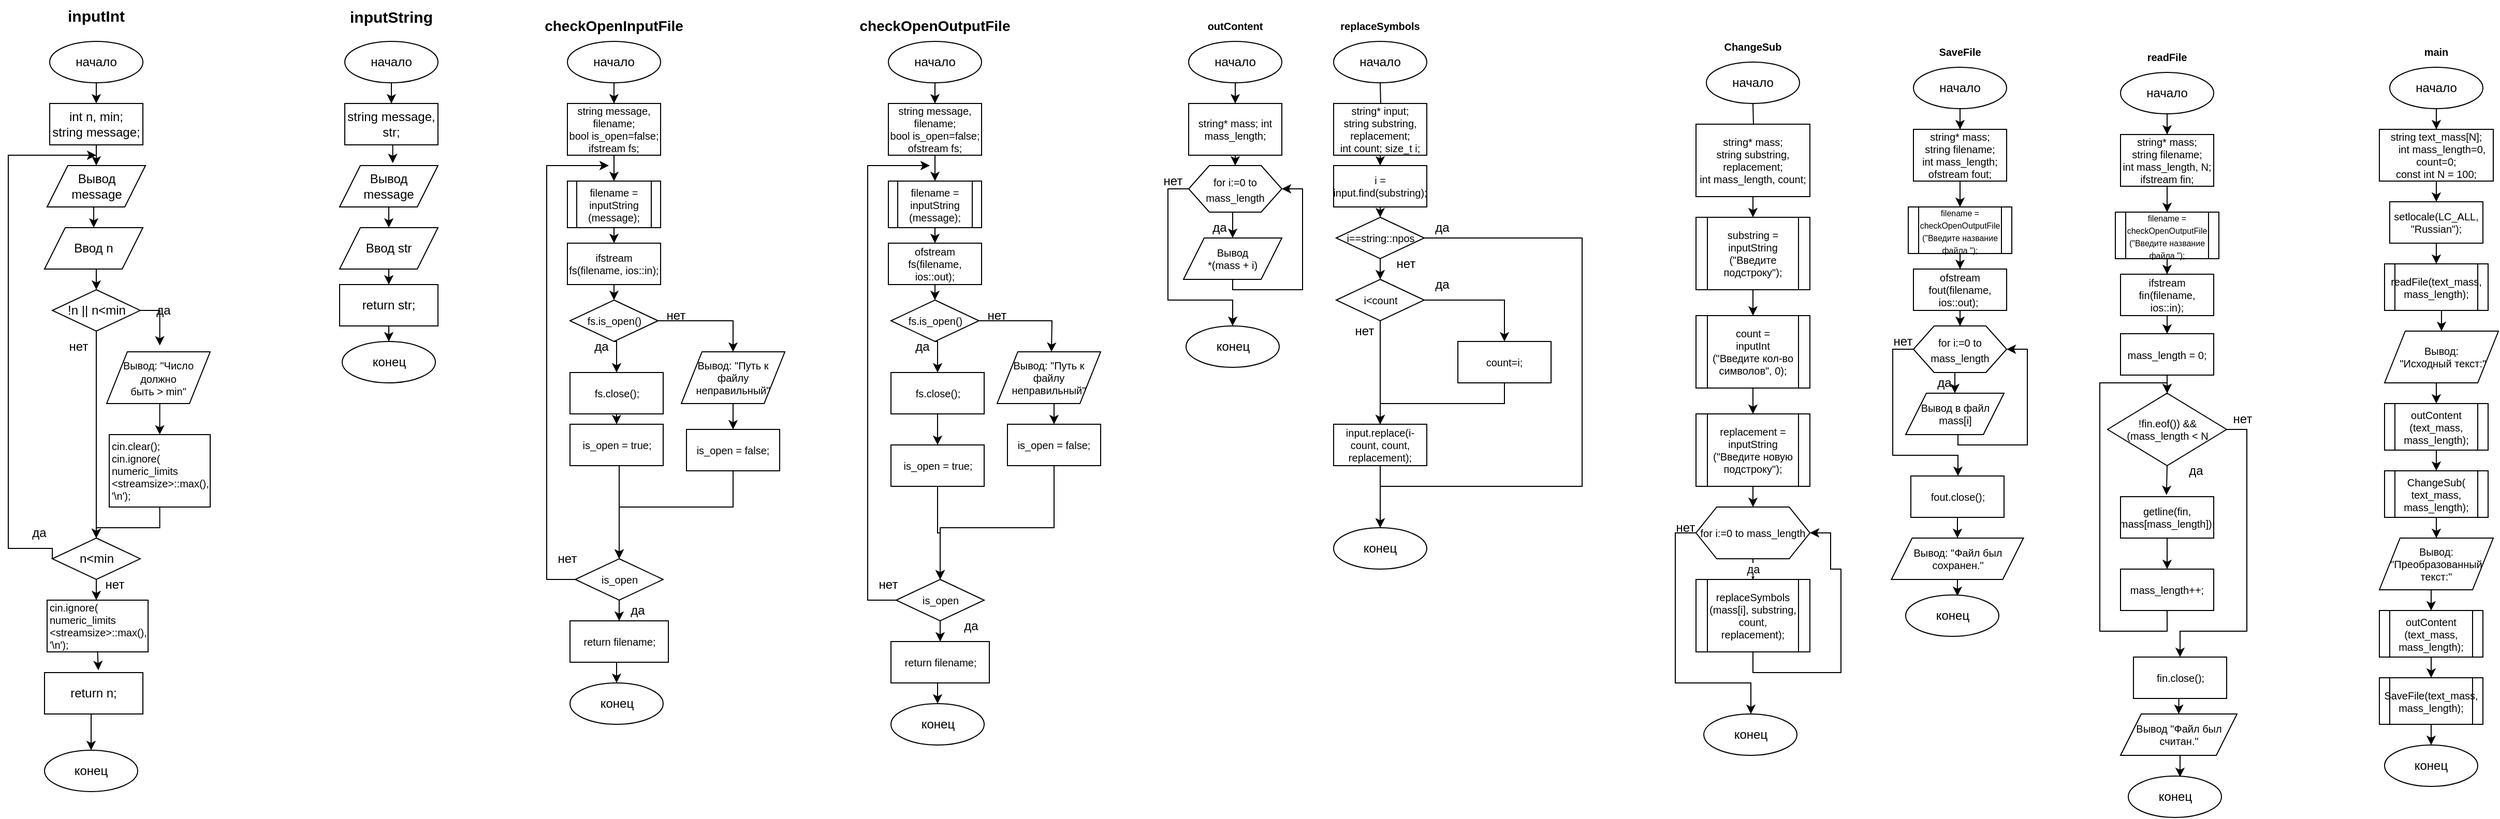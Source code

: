 <mxfile version="21.5.0" type="device">
  <diagram id="C5RBs43oDa-KdzZeNtuy" name="Page-1">
    <mxGraphModel dx="1381" dy="766" grid="1" gridSize="10" guides="1" tooltips="1" connect="1" arrows="1" fold="1" page="1" pageScale="1" pageWidth="827" pageHeight="1169" math="0" shadow="0">
      <root>
        <mxCell id="WIyWlLk6GJQsqaUBKTNV-0" />
        <mxCell id="WIyWlLk6GJQsqaUBKTNV-1" parent="WIyWlLk6GJQsqaUBKTNV-0" />
        <mxCell id="Kou-GCSw7aOlVnfjeSuj-2" style="edgeStyle=orthogonalEdgeStyle;rounded=0;orthogonalLoop=1;jettySize=auto;html=1;exitX=0.5;exitY=1;exitDx=0;exitDy=0;entryX=0.5;entryY=0;entryDx=0;entryDy=0;" parent="WIyWlLk6GJQsqaUBKTNV-1" source="Kou-GCSw7aOlVnfjeSuj-0" target="Kou-GCSw7aOlVnfjeSuj-1" edge="1">
          <mxGeometry relative="1" as="geometry" />
        </mxCell>
        <mxCell id="Kou-GCSw7aOlVnfjeSuj-0" value="начало" style="ellipse;whiteSpace=wrap;html=1;" parent="WIyWlLk6GJQsqaUBKTNV-1" vertex="1">
          <mxGeometry x="160" y="50" width="90" height="40" as="geometry" />
        </mxCell>
        <mxCell id="Kou-GCSw7aOlVnfjeSuj-4" style="edgeStyle=orthogonalEdgeStyle;rounded=0;orthogonalLoop=1;jettySize=auto;html=1;exitX=0.5;exitY=1;exitDx=0;exitDy=0;entryX=0.5;entryY=0;entryDx=0;entryDy=0;" parent="WIyWlLk6GJQsqaUBKTNV-1" source="Kou-GCSw7aOlVnfjeSuj-1" target="Kou-GCSw7aOlVnfjeSuj-3" edge="1">
          <mxGeometry relative="1" as="geometry" />
        </mxCell>
        <mxCell id="Kou-GCSw7aOlVnfjeSuj-1" value="int n, min;&lt;br&gt;string message;" style="rounded=0;whiteSpace=wrap;html=1;" parent="WIyWlLk6GJQsqaUBKTNV-1" vertex="1">
          <mxGeometry x="160" y="110" width="90" height="40" as="geometry" />
        </mxCell>
        <mxCell id="Kou-GCSw7aOlVnfjeSuj-7" style="edgeStyle=orthogonalEdgeStyle;rounded=0;orthogonalLoop=1;jettySize=auto;html=1;exitX=0.5;exitY=1;exitDx=0;exitDy=0;entryX=0.5;entryY=0;entryDx=0;entryDy=0;" parent="WIyWlLk6GJQsqaUBKTNV-1" source="Kou-GCSw7aOlVnfjeSuj-3" target="Kou-GCSw7aOlVnfjeSuj-6" edge="1">
          <mxGeometry relative="1" as="geometry" />
        </mxCell>
        <mxCell id="Kou-GCSw7aOlVnfjeSuj-3" value="Вывод &lt;br&gt;message" style="shape=parallelogram;perimeter=parallelogramPerimeter;whiteSpace=wrap;html=1;fixedSize=1;" parent="WIyWlLk6GJQsqaUBKTNV-1" vertex="1">
          <mxGeometry x="157.5" y="170" width="95" height="40" as="geometry" />
        </mxCell>
        <mxCell id="Kou-GCSw7aOlVnfjeSuj-10" style="edgeStyle=orthogonalEdgeStyle;rounded=0;orthogonalLoop=1;jettySize=auto;html=1;exitX=0.5;exitY=1;exitDx=0;exitDy=0;entryX=0.5;entryY=0;entryDx=0;entryDy=0;" parent="WIyWlLk6GJQsqaUBKTNV-1" source="Kou-GCSw7aOlVnfjeSuj-6" target="Kou-GCSw7aOlVnfjeSuj-8" edge="1">
          <mxGeometry relative="1" as="geometry" />
        </mxCell>
        <mxCell id="Kou-GCSw7aOlVnfjeSuj-6" value="Ввод n" style="shape=parallelogram;perimeter=parallelogramPerimeter;whiteSpace=wrap;html=1;fixedSize=1;" parent="WIyWlLk6GJQsqaUBKTNV-1" vertex="1">
          <mxGeometry x="155" y="230" width="95" height="40" as="geometry" />
        </mxCell>
        <mxCell id="Kou-GCSw7aOlVnfjeSuj-13" style="edgeStyle=orthogonalEdgeStyle;rounded=0;orthogonalLoop=1;jettySize=auto;html=1;exitX=1;exitY=0.5;exitDx=0;exitDy=0;entryX=0.513;entryY=-0.122;entryDx=0;entryDy=0;entryPerimeter=0;" parent="WIyWlLk6GJQsqaUBKTNV-1" source="Kou-GCSw7aOlVnfjeSuj-8" target="Kou-GCSw7aOlVnfjeSuj-11" edge="1">
          <mxGeometry relative="1" as="geometry" />
        </mxCell>
        <mxCell id="Kou-GCSw7aOlVnfjeSuj-17" style="edgeStyle=orthogonalEdgeStyle;rounded=0;orthogonalLoop=1;jettySize=auto;html=1;exitX=0.5;exitY=1;exitDx=0;exitDy=0;entryX=0.5;entryY=0;entryDx=0;entryDy=0;" parent="WIyWlLk6GJQsqaUBKTNV-1" source="Kou-GCSw7aOlVnfjeSuj-8" target="Kou-GCSw7aOlVnfjeSuj-15" edge="1">
          <mxGeometry relative="1" as="geometry" />
        </mxCell>
        <mxCell id="Kou-GCSw7aOlVnfjeSuj-8" value="!n || n&amp;lt;min" style="rhombus;whiteSpace=wrap;html=1;" parent="WIyWlLk6GJQsqaUBKTNV-1" vertex="1">
          <mxGeometry x="162.5" y="290" width="85" height="40" as="geometry" />
        </mxCell>
        <mxCell id="Kou-GCSw7aOlVnfjeSuj-16" style="edgeStyle=orthogonalEdgeStyle;rounded=0;orthogonalLoop=1;jettySize=auto;html=1;exitX=0.5;exitY=1;exitDx=0;exitDy=0;entryX=0.5;entryY=0;entryDx=0;entryDy=0;" parent="WIyWlLk6GJQsqaUBKTNV-1" source="Kou-GCSw7aOlVnfjeSuj-11" target="Kou-GCSw7aOlVnfjeSuj-68" edge="1">
          <mxGeometry relative="1" as="geometry" />
        </mxCell>
        <mxCell id="Kou-GCSw7aOlVnfjeSuj-11" value="&lt;font style=&quot;font-size: 10px;&quot;&gt;Вывод: &quot;&lt;/font&gt;&lt;font style=&quot;font-size: 10px;&quot;&gt;Число &lt;br&gt;&lt;/font&gt;&lt;div style=&quot;font-size: 10px;&quot;&gt;&lt;font style=&quot;font-size: 10px;&quot;&gt;должно &lt;br&gt;&lt;/font&gt;&lt;/div&gt;&lt;div style=&quot;font-size: 10px;&quot;&gt;&lt;font style=&quot;font-size: 10px;&quot;&gt;быть &amp;gt; min&quot;&lt;/font&gt;&lt;/div&gt;" style="shape=parallelogram;perimeter=parallelogramPerimeter;whiteSpace=wrap;html=1;fixedSize=1;" parent="WIyWlLk6GJQsqaUBKTNV-1" vertex="1">
          <mxGeometry x="215" y="350" width="100" height="50" as="geometry" />
        </mxCell>
        <mxCell id="Kou-GCSw7aOlVnfjeSuj-14" value="да" style="text;html=1;strokeColor=none;fillColor=none;align=center;verticalAlign=middle;whiteSpace=wrap;rounded=0;" parent="WIyWlLk6GJQsqaUBKTNV-1" vertex="1">
          <mxGeometry x="240" y="295" width="60" height="30" as="geometry" />
        </mxCell>
        <mxCell id="Kou-GCSw7aOlVnfjeSuj-19" style="edgeStyle=orthogonalEdgeStyle;rounded=0;orthogonalLoop=1;jettySize=auto;html=1;exitX=0;exitY=0.5;exitDx=0;exitDy=0;" parent="WIyWlLk6GJQsqaUBKTNV-1" source="Kou-GCSw7aOlVnfjeSuj-15" edge="1">
          <mxGeometry relative="1" as="geometry">
            <mxPoint x="205" y="160" as="targetPoint" />
            <Array as="points">
              <mxPoint x="163" y="540" />
              <mxPoint x="120" y="540" />
              <mxPoint x="120" y="160" />
            </Array>
          </mxGeometry>
        </mxCell>
        <mxCell id="Kou-GCSw7aOlVnfjeSuj-23" style="edgeStyle=orthogonalEdgeStyle;rounded=0;orthogonalLoop=1;jettySize=auto;html=1;exitX=0.5;exitY=1;exitDx=0;exitDy=0;" parent="WIyWlLk6GJQsqaUBKTNV-1" source="Kou-GCSw7aOlVnfjeSuj-15" edge="1">
          <mxGeometry relative="1" as="geometry">
            <mxPoint x="205" y="590" as="targetPoint" />
          </mxGeometry>
        </mxCell>
        <mxCell id="Kou-GCSw7aOlVnfjeSuj-15" value="n&amp;lt;min" style="rhombus;whiteSpace=wrap;html=1;" parent="WIyWlLk6GJQsqaUBKTNV-1" vertex="1">
          <mxGeometry x="162.5" y="530" width="85" height="40" as="geometry" />
        </mxCell>
        <mxCell id="Kou-GCSw7aOlVnfjeSuj-18" value="нет" style="text;html=1;strokeColor=none;fillColor=none;align=center;verticalAlign=middle;whiteSpace=wrap;rounded=0;" parent="WIyWlLk6GJQsqaUBKTNV-1" vertex="1">
          <mxGeometry x="157.5" y="330" width="60" height="30" as="geometry" />
        </mxCell>
        <mxCell id="Kou-GCSw7aOlVnfjeSuj-20" value="да" style="text;html=1;strokeColor=none;fillColor=none;align=center;verticalAlign=middle;whiteSpace=wrap;rounded=0;" parent="WIyWlLk6GJQsqaUBKTNV-1" vertex="1">
          <mxGeometry x="120" y="510" width="60" height="30" as="geometry" />
        </mxCell>
        <mxCell id="Kou-GCSw7aOlVnfjeSuj-21" value="return n;" style="shape=rectangle;perimeter=rectanglePerimeter;whiteSpace=wrap;html=1;fixedSize=1;" parent="WIyWlLk6GJQsqaUBKTNV-1" vertex="1">
          <mxGeometry x="155" y="660" width="95" height="40" as="geometry" />
        </mxCell>
        <mxCell id="Kou-GCSw7aOlVnfjeSuj-24" value="конец" style="ellipse;whiteSpace=wrap;html=1;" parent="WIyWlLk6GJQsqaUBKTNV-1" vertex="1">
          <mxGeometry x="155" y="735" width="90" height="40" as="geometry" />
        </mxCell>
        <mxCell id="Kou-GCSw7aOlVnfjeSuj-25" style="edgeStyle=orthogonalEdgeStyle;rounded=0;orthogonalLoop=1;jettySize=auto;html=1;exitX=0.5;exitY=1;exitDx=0;exitDy=0;entryX=0.5;entryY=0;entryDx=0;entryDy=0;" parent="WIyWlLk6GJQsqaUBKTNV-1" source="Kou-GCSw7aOlVnfjeSuj-21" target="Kou-GCSw7aOlVnfjeSuj-24" edge="1">
          <mxGeometry relative="1" as="geometry">
            <mxPoint x="215" y="650" as="sourcePoint" />
            <mxPoint x="215" y="668" as="targetPoint" />
            <Array as="points">
              <mxPoint x="200" y="700" />
            </Array>
          </mxGeometry>
        </mxCell>
        <mxCell id="Kou-GCSw7aOlVnfjeSuj-26" value="нет" style="text;html=1;strokeColor=none;fillColor=none;align=center;verticalAlign=middle;whiteSpace=wrap;rounded=0;" parent="WIyWlLk6GJQsqaUBKTNV-1" vertex="1">
          <mxGeometry x="192.5" y="560" width="60" height="30" as="geometry" />
        </mxCell>
        <mxCell id="Kou-GCSw7aOlVnfjeSuj-27" value="&lt;font style=&quot;font-size: 15px;&quot;&gt;&lt;b&gt;inputInt&lt;/b&gt;&lt;/font&gt;" style="text;html=1;strokeColor=none;fillColor=none;align=center;verticalAlign=middle;whiteSpace=wrap;rounded=0;" parent="WIyWlLk6GJQsqaUBKTNV-1" vertex="1">
          <mxGeometry x="175" y="10" width="60" height="30" as="geometry" />
        </mxCell>
        <mxCell id="Kou-GCSw7aOlVnfjeSuj-28" value="&lt;div&gt;&lt;font style=&quot;font-size: 15px;&quot;&gt;&lt;b&gt;inputString&lt;/b&gt;&lt;/font&gt;&lt;/div&gt;&lt;div&gt;&lt;font style=&quot;font-size: 15px;&quot;&gt;&lt;b&gt;&lt;br&gt;&lt;/b&gt;&lt;/font&gt;&lt;/div&gt;" style="text;html=1;strokeColor=none;fillColor=none;align=center;verticalAlign=middle;whiteSpace=wrap;rounded=0;" parent="WIyWlLk6GJQsqaUBKTNV-1" vertex="1">
          <mxGeometry x="460" y="20" width="60" height="30" as="geometry" />
        </mxCell>
        <mxCell id="Kou-GCSw7aOlVnfjeSuj-31" style="edgeStyle=orthogonalEdgeStyle;rounded=0;orthogonalLoop=1;jettySize=auto;html=1;exitX=0.5;exitY=1;exitDx=0;exitDy=0;" parent="WIyWlLk6GJQsqaUBKTNV-1" source="Kou-GCSw7aOlVnfjeSuj-29" target="Kou-GCSw7aOlVnfjeSuj-30" edge="1">
          <mxGeometry relative="1" as="geometry" />
        </mxCell>
        <mxCell id="Kou-GCSw7aOlVnfjeSuj-29" value="начало" style="ellipse;whiteSpace=wrap;html=1;" parent="WIyWlLk6GJQsqaUBKTNV-1" vertex="1">
          <mxGeometry x="445" y="50" width="90" height="40" as="geometry" />
        </mxCell>
        <mxCell id="Kou-GCSw7aOlVnfjeSuj-35" style="edgeStyle=orthogonalEdgeStyle;rounded=0;orthogonalLoop=1;jettySize=auto;html=1;exitX=0.5;exitY=1;exitDx=0;exitDy=0;entryX=0.54;entryY=-0.06;entryDx=0;entryDy=0;entryPerimeter=0;" parent="WIyWlLk6GJQsqaUBKTNV-1" source="Kou-GCSw7aOlVnfjeSuj-30" target="Kou-GCSw7aOlVnfjeSuj-33" edge="1">
          <mxGeometry relative="1" as="geometry" />
        </mxCell>
        <mxCell id="Kou-GCSw7aOlVnfjeSuj-30" value="string message, str;" style="rounded=0;whiteSpace=wrap;html=1;" parent="WIyWlLk6GJQsqaUBKTNV-1" vertex="1">
          <mxGeometry x="445" y="110" width="90" height="40" as="geometry" />
        </mxCell>
        <mxCell id="Kou-GCSw7aOlVnfjeSuj-32" style="edgeStyle=orthogonalEdgeStyle;rounded=0;orthogonalLoop=1;jettySize=auto;html=1;exitX=0.5;exitY=1;exitDx=0;exitDy=0;entryX=0.5;entryY=0;entryDx=0;entryDy=0;" parent="WIyWlLk6GJQsqaUBKTNV-1" source="Kou-GCSw7aOlVnfjeSuj-33" target="Kou-GCSw7aOlVnfjeSuj-34" edge="1">
          <mxGeometry relative="1" as="geometry" />
        </mxCell>
        <mxCell id="Kou-GCSw7aOlVnfjeSuj-33" value="Вывод &lt;br&gt;message" style="shape=parallelogram;perimeter=parallelogramPerimeter;whiteSpace=wrap;html=1;fixedSize=1;" parent="WIyWlLk6GJQsqaUBKTNV-1" vertex="1">
          <mxGeometry x="440" y="170" width="95" height="40" as="geometry" />
        </mxCell>
        <mxCell id="Kou-GCSw7aOlVnfjeSuj-37" style="edgeStyle=orthogonalEdgeStyle;rounded=0;orthogonalLoop=1;jettySize=auto;html=1;exitX=0.5;exitY=1;exitDx=0;exitDy=0;entryX=0.5;entryY=0;entryDx=0;entryDy=0;" parent="WIyWlLk6GJQsqaUBKTNV-1" source="Kou-GCSw7aOlVnfjeSuj-34" target="Kou-GCSw7aOlVnfjeSuj-36" edge="1">
          <mxGeometry relative="1" as="geometry" />
        </mxCell>
        <mxCell id="Kou-GCSw7aOlVnfjeSuj-34" value="Ввод str" style="shape=parallelogram;perimeter=parallelogramPerimeter;whiteSpace=wrap;html=1;fixedSize=1;" parent="WIyWlLk6GJQsqaUBKTNV-1" vertex="1">
          <mxGeometry x="440" y="230" width="95" height="40" as="geometry" />
        </mxCell>
        <mxCell id="Kou-GCSw7aOlVnfjeSuj-39" style="edgeStyle=orthogonalEdgeStyle;rounded=0;orthogonalLoop=1;jettySize=auto;html=1;exitX=0.5;exitY=1;exitDx=0;exitDy=0;" parent="WIyWlLk6GJQsqaUBKTNV-1" source="Kou-GCSw7aOlVnfjeSuj-36" target="Kou-GCSw7aOlVnfjeSuj-38" edge="1">
          <mxGeometry relative="1" as="geometry" />
        </mxCell>
        <mxCell id="Kou-GCSw7aOlVnfjeSuj-36" value="return str;" style="shape=rectangle;perimeter=rectanglePerimeter;whiteSpace=wrap;html=1;fixedSize=1;" parent="WIyWlLk6GJQsqaUBKTNV-1" vertex="1">
          <mxGeometry x="440" y="285" width="95" height="40" as="geometry" />
        </mxCell>
        <mxCell id="Kou-GCSw7aOlVnfjeSuj-38" value="конец" style="ellipse;whiteSpace=wrap;html=1;" parent="WIyWlLk6GJQsqaUBKTNV-1" vertex="1">
          <mxGeometry x="442.5" y="340" width="90" height="40" as="geometry" />
        </mxCell>
        <mxCell id="Kou-GCSw7aOlVnfjeSuj-40" value="&lt;font size=&quot;1&quot;&gt;&lt;b style=&quot;font-size: 14px;&quot;&gt;checkOpenInputFile&lt;/b&gt;&lt;/font&gt;" style="text;html=1;strokeColor=none;fillColor=none;align=center;verticalAlign=middle;whiteSpace=wrap;rounded=0;" parent="WIyWlLk6GJQsqaUBKTNV-1" vertex="1">
          <mxGeometry x="675" y="20" width="60" height="30" as="geometry" />
        </mxCell>
        <mxCell id="Kou-GCSw7aOlVnfjeSuj-41" style="edgeStyle=orthogonalEdgeStyle;rounded=0;orthogonalLoop=1;jettySize=auto;html=1;exitX=0.5;exitY=1;exitDx=0;exitDy=0;" parent="WIyWlLk6GJQsqaUBKTNV-1" source="Kou-GCSw7aOlVnfjeSuj-42" target="Kou-GCSw7aOlVnfjeSuj-43" edge="1">
          <mxGeometry relative="1" as="geometry" />
        </mxCell>
        <mxCell id="Kou-GCSw7aOlVnfjeSuj-42" value="начало" style="ellipse;whiteSpace=wrap;html=1;" parent="WIyWlLk6GJQsqaUBKTNV-1" vertex="1">
          <mxGeometry x="660" y="50" width="90" height="40" as="geometry" />
        </mxCell>
        <mxCell id="Kou-GCSw7aOlVnfjeSuj-46" style="edgeStyle=orthogonalEdgeStyle;rounded=0;orthogonalLoop=1;jettySize=auto;html=1;exitX=0.5;exitY=1;exitDx=0;exitDy=0;entryX=0.5;entryY=0;entryDx=0;entryDy=0;fontSize=10;" parent="WIyWlLk6GJQsqaUBKTNV-1" source="Kou-GCSw7aOlVnfjeSuj-43" target="Kou-GCSw7aOlVnfjeSuj-45" edge="1">
          <mxGeometry relative="1" as="geometry" />
        </mxCell>
        <mxCell id="Kou-GCSw7aOlVnfjeSuj-43" value="&lt;div style=&quot;font-size: 10px;&quot;&gt;&lt;font style=&quot;font-size: 10px;&quot;&gt;string message, filename;&lt;/font&gt;&lt;/div&gt;&lt;div style=&quot;font-size: 10px;&quot;&gt;&lt;font style=&quot;font-size: 10px;&quot;&gt;bool is_open=false;&lt;font style=&quot;font-size: 10px;&quot;&gt;&lt;br style=&quot;font-size: 10px;&quot;&gt;&lt;/font&gt;&lt;/font&gt;&lt;/div&gt;&lt;font style=&quot;font-size: 10px;&quot;&gt;ifstream fs;&lt;font style=&quot;font-size: 10px;&quot;&gt;&lt;br style=&quot;font-size: 10px;&quot;&gt;&lt;/font&gt;&lt;/font&gt;" style="rounded=0;whiteSpace=wrap;html=1;fontSize=10;" parent="WIyWlLk6GJQsqaUBKTNV-1" vertex="1">
          <mxGeometry x="660" y="110" width="90" height="50" as="geometry" />
        </mxCell>
        <mxCell id="Kou-GCSw7aOlVnfjeSuj-50" style="edgeStyle=orthogonalEdgeStyle;rounded=0;orthogonalLoop=1;jettySize=auto;html=1;exitX=0.5;exitY=1;exitDx=0;exitDy=0;entryX=0.5;entryY=0;entryDx=0;entryDy=0;fontSize=10;" parent="WIyWlLk6GJQsqaUBKTNV-1" source="Kou-GCSw7aOlVnfjeSuj-44" target="Kou-GCSw7aOlVnfjeSuj-49" edge="1">
          <mxGeometry relative="1" as="geometry" />
        </mxCell>
        <mxCell id="Kou-GCSw7aOlVnfjeSuj-44" value="&lt;font style=&quot;font-size: 10px;&quot;&gt;ifstream fs(filename, ios::in);&lt;/font&gt;" style="rounded=0;whiteSpace=wrap;html=1;fontSize=10;" parent="WIyWlLk6GJQsqaUBKTNV-1" vertex="1">
          <mxGeometry x="660" y="245" width="90" height="40" as="geometry" />
        </mxCell>
        <mxCell id="Kou-GCSw7aOlVnfjeSuj-48" style="edgeStyle=orthogonalEdgeStyle;rounded=0;orthogonalLoop=1;jettySize=auto;html=1;exitX=0.5;exitY=1;exitDx=0;exitDy=0;entryX=0.5;entryY=0;entryDx=0;entryDy=0;fontSize=10;" parent="WIyWlLk6GJQsqaUBKTNV-1" source="Kou-GCSw7aOlVnfjeSuj-45" target="Kou-GCSw7aOlVnfjeSuj-44" edge="1">
          <mxGeometry relative="1" as="geometry" />
        </mxCell>
        <mxCell id="Kou-GCSw7aOlVnfjeSuj-45" value="&lt;font style=&quot;font-size: 10px;&quot;&gt;filename = &lt;/font&gt;&lt;div style=&quot;font-size: 10px;&quot;&gt;&lt;font style=&quot;font-size: 10px;&quot;&gt;inputString&lt;/font&gt;&lt;/div&gt;&lt;font style=&quot;font-size: 10px;&quot;&gt;(message);&lt;/font&gt;" style="shape=process;whiteSpace=wrap;html=1;backgroundOutline=1;fontSize=10;" parent="WIyWlLk6GJQsqaUBKTNV-1" vertex="1">
          <mxGeometry x="660" y="185" width="90" height="45" as="geometry" />
        </mxCell>
        <mxCell id="Kou-GCSw7aOlVnfjeSuj-52" style="edgeStyle=orthogonalEdgeStyle;rounded=0;orthogonalLoop=1;jettySize=auto;html=1;exitX=1;exitY=0.5;exitDx=0;exitDy=0;fontSize=10;" parent="WIyWlLk6GJQsqaUBKTNV-1" source="Kou-GCSw7aOlVnfjeSuj-49" target="Kou-GCSw7aOlVnfjeSuj-51" edge="1">
          <mxGeometry relative="1" as="geometry" />
        </mxCell>
        <mxCell id="Kou-GCSw7aOlVnfjeSuj-57" style="edgeStyle=orthogonalEdgeStyle;rounded=0;orthogonalLoop=1;jettySize=auto;html=1;exitX=0.5;exitY=1;exitDx=0;exitDy=0;entryX=0.5;entryY=0;entryDx=0;entryDy=0;" parent="WIyWlLk6GJQsqaUBKTNV-1" source="Kou-GCSw7aOlVnfjeSuj-49" target="Kou-GCSw7aOlVnfjeSuj-56" edge="1">
          <mxGeometry relative="1" as="geometry" />
        </mxCell>
        <mxCell id="Kou-GCSw7aOlVnfjeSuj-49" value="&lt;font style=&quot;font-size: 10px;&quot;&gt;fs.is_open()&lt;/font&gt;" style="rhombus;whiteSpace=wrap;html=1;fontSize=10;" parent="WIyWlLk6GJQsqaUBKTNV-1" vertex="1">
          <mxGeometry x="662.5" y="300" width="85" height="40" as="geometry" />
        </mxCell>
        <mxCell id="Kou-GCSw7aOlVnfjeSuj-54" style="edgeStyle=orthogonalEdgeStyle;rounded=0;orthogonalLoop=1;jettySize=auto;html=1;exitX=0.5;exitY=1;exitDx=0;exitDy=0;entryX=0.5;entryY=0;entryDx=0;entryDy=0;" parent="WIyWlLk6GJQsqaUBKTNV-1" source="Kou-GCSw7aOlVnfjeSuj-51" target="Kou-GCSw7aOlVnfjeSuj-53" edge="1">
          <mxGeometry relative="1" as="geometry" />
        </mxCell>
        <mxCell id="Kou-GCSw7aOlVnfjeSuj-51" value="Вывод: &quot;&lt;font style=&quot;font-size: 10px;&quot;&gt;Путь к файлу неправильный&quot;&lt;br style=&quot;font-size: 10px;&quot;&gt;&lt;/font&gt;" style="shape=parallelogram;perimeter=parallelogramPerimeter;whiteSpace=wrap;html=1;fixedSize=1;fontSize=10;" parent="WIyWlLk6GJQsqaUBKTNV-1" vertex="1">
          <mxGeometry x="770" y="350" width="100" height="50" as="geometry" />
        </mxCell>
        <mxCell id="Kou-GCSw7aOlVnfjeSuj-60" style="edgeStyle=orthogonalEdgeStyle;rounded=0;orthogonalLoop=1;jettySize=auto;html=1;exitX=0.5;exitY=1;exitDx=0;exitDy=0;entryX=0.5;entryY=0;entryDx=0;entryDy=0;" parent="WIyWlLk6GJQsqaUBKTNV-1" source="Kou-GCSw7aOlVnfjeSuj-53" target="Kou-GCSw7aOlVnfjeSuj-59" edge="1">
          <mxGeometry relative="1" as="geometry">
            <Array as="points">
              <mxPoint x="820" y="500" />
              <mxPoint x="710" y="500" />
            </Array>
          </mxGeometry>
        </mxCell>
        <mxCell id="Kou-GCSw7aOlVnfjeSuj-53" value="is_open = false;" style="rounded=0;whiteSpace=wrap;html=1;fontSize=10;" parent="WIyWlLk6GJQsqaUBKTNV-1" vertex="1">
          <mxGeometry x="775" y="425" width="90" height="40" as="geometry" />
        </mxCell>
        <mxCell id="Kou-GCSw7aOlVnfjeSuj-55" value="нет" style="text;html=1;strokeColor=none;fillColor=none;align=center;verticalAlign=middle;whiteSpace=wrap;rounded=0;" parent="WIyWlLk6GJQsqaUBKTNV-1" vertex="1">
          <mxGeometry x="735" y="300" width="60" height="30" as="geometry" />
        </mxCell>
        <mxCell id="3QOpX5osjgXmDj752tih-80" style="edgeStyle=orthogonalEdgeStyle;rounded=0;orthogonalLoop=1;jettySize=auto;html=1;exitX=0.5;exitY=1;exitDx=0;exitDy=0;entryX=0.5;entryY=0;entryDx=0;entryDy=0;" parent="WIyWlLk6GJQsqaUBKTNV-1" source="Kou-GCSw7aOlVnfjeSuj-56" target="3QOpX5osjgXmDj752tih-79" edge="1">
          <mxGeometry relative="1" as="geometry" />
        </mxCell>
        <mxCell id="Kou-GCSw7aOlVnfjeSuj-56" value="fs.close();" style="rounded=0;whiteSpace=wrap;html=1;fontSize=10;" parent="WIyWlLk6GJQsqaUBKTNV-1" vertex="1">
          <mxGeometry x="662.5" y="370" width="90" height="40" as="geometry" />
        </mxCell>
        <mxCell id="Kou-GCSw7aOlVnfjeSuj-58" value="да" style="text;html=1;strokeColor=none;fillColor=none;align=center;verticalAlign=middle;whiteSpace=wrap;rounded=0;" parent="WIyWlLk6GJQsqaUBKTNV-1" vertex="1">
          <mxGeometry x="662.5" y="330" width="60" height="30" as="geometry" />
        </mxCell>
        <mxCell id="Kou-GCSw7aOlVnfjeSuj-62" style="edgeStyle=orthogonalEdgeStyle;rounded=0;orthogonalLoop=1;jettySize=auto;html=1;exitX=0;exitY=0.5;exitDx=0;exitDy=0;" parent="WIyWlLk6GJQsqaUBKTNV-1" source="Kou-GCSw7aOlVnfjeSuj-59" edge="1">
          <mxGeometry relative="1" as="geometry">
            <mxPoint x="700" y="170" as="targetPoint" />
            <Array as="points">
              <mxPoint x="640" y="570" />
              <mxPoint x="640" y="170" />
            </Array>
          </mxGeometry>
        </mxCell>
        <mxCell id="Kou-GCSw7aOlVnfjeSuj-65" style="edgeStyle=orthogonalEdgeStyle;rounded=0;orthogonalLoop=1;jettySize=auto;html=1;exitX=0.5;exitY=1;exitDx=0;exitDy=0;" parent="WIyWlLk6GJQsqaUBKTNV-1" source="Kou-GCSw7aOlVnfjeSuj-59" target="Kou-GCSw7aOlVnfjeSuj-64" edge="1">
          <mxGeometry relative="1" as="geometry" />
        </mxCell>
        <mxCell id="Kou-GCSw7aOlVnfjeSuj-59" value="is_open" style="rhombus;whiteSpace=wrap;html=1;fontSize=10;" parent="WIyWlLk6GJQsqaUBKTNV-1" vertex="1">
          <mxGeometry x="667.5" y="550" width="85" height="40" as="geometry" />
        </mxCell>
        <mxCell id="Kou-GCSw7aOlVnfjeSuj-63" value="нет" style="text;html=1;strokeColor=none;fillColor=none;align=center;verticalAlign=middle;whiteSpace=wrap;rounded=0;" parent="WIyWlLk6GJQsqaUBKTNV-1" vertex="1">
          <mxGeometry x="630" y="535" width="60" height="30" as="geometry" />
        </mxCell>
        <mxCell id="Kou-GCSw7aOlVnfjeSuj-67" style="edgeStyle=orthogonalEdgeStyle;rounded=0;orthogonalLoop=1;jettySize=auto;html=1;exitX=0.5;exitY=1;exitDx=0;exitDy=0;entryX=0.5;entryY=0;entryDx=0;entryDy=0;" parent="WIyWlLk6GJQsqaUBKTNV-1" source="Kou-GCSw7aOlVnfjeSuj-64" target="Kou-GCSw7aOlVnfjeSuj-66" edge="1">
          <mxGeometry relative="1" as="geometry" />
        </mxCell>
        <mxCell id="Kou-GCSw7aOlVnfjeSuj-64" value="return filename;" style="shape=rectangle;perimeter=rectanglePerimeter;whiteSpace=wrap;html=1;fixedSize=1;fontSize=10;" parent="WIyWlLk6GJQsqaUBKTNV-1" vertex="1">
          <mxGeometry x="662.5" y="610" width="95" height="40" as="geometry" />
        </mxCell>
        <mxCell id="Kou-GCSw7aOlVnfjeSuj-66" value="конец" style="ellipse;whiteSpace=wrap;html=1;" parent="WIyWlLk6GJQsqaUBKTNV-1" vertex="1">
          <mxGeometry x="662.5" y="670" width="90" height="40" as="geometry" />
        </mxCell>
        <mxCell id="Kou-GCSw7aOlVnfjeSuj-69" style="edgeStyle=orthogonalEdgeStyle;rounded=0;orthogonalLoop=1;jettySize=auto;html=1;exitX=0.5;exitY=1;exitDx=0;exitDy=0;entryX=0.5;entryY=0;entryDx=0;entryDy=0;" parent="WIyWlLk6GJQsqaUBKTNV-1" source="Kou-GCSw7aOlVnfjeSuj-68" target="Kou-GCSw7aOlVnfjeSuj-15" edge="1">
          <mxGeometry relative="1" as="geometry" />
        </mxCell>
        <mxCell id="Kou-GCSw7aOlVnfjeSuj-68" value="&lt;div align=&quot;left&quot;&gt;cin.clear();&amp;nbsp;&amp;nbsp;&amp;nbsp;&amp;nbsp;&amp;nbsp;&amp;nbsp;&amp;nbsp;&amp;nbsp;&amp;nbsp;&amp;nbsp; cin.ignore(&lt;/div&gt;&lt;div align=&quot;left&quot;&gt;numeric_limits&lt;/div&gt;&lt;div align=&quot;left&quot;&gt;&amp;lt;streamsize&amp;gt;::max(), &#39;\n&#39;);&lt;/div&gt;" style="rounded=0;whiteSpace=wrap;html=1;fontSize=10;align=left;" parent="WIyWlLk6GJQsqaUBKTNV-1" vertex="1">
          <mxGeometry x="217.5" y="430" width="97.5" height="70" as="geometry" />
        </mxCell>
        <mxCell id="Kou-GCSw7aOlVnfjeSuj-72" style="edgeStyle=orthogonalEdgeStyle;rounded=0;orthogonalLoop=1;jettySize=auto;html=1;exitX=0.5;exitY=1;exitDx=0;exitDy=0;entryX=0.547;entryY=-0.057;entryDx=0;entryDy=0;entryPerimeter=0;" parent="WIyWlLk6GJQsqaUBKTNV-1" source="Kou-GCSw7aOlVnfjeSuj-70" target="Kou-GCSw7aOlVnfjeSuj-21" edge="1">
          <mxGeometry relative="1" as="geometry" />
        </mxCell>
        <mxCell id="Kou-GCSw7aOlVnfjeSuj-70" value="&lt;div align=&quot;left&quot;&gt;cin.ignore(&lt;/div&gt;&lt;div align=&quot;left&quot;&gt;numeric_limits&lt;/div&gt;&lt;div align=&quot;left&quot;&gt;&amp;lt;streamsize&amp;gt;::max(), &#39;\n&#39;);&lt;/div&gt;" style="rounded=0;whiteSpace=wrap;html=1;fontSize=10;align=left;" parent="WIyWlLk6GJQsqaUBKTNV-1" vertex="1">
          <mxGeometry x="157.5" y="590" width="97.5" height="50" as="geometry" />
        </mxCell>
        <mxCell id="Kou-GCSw7aOlVnfjeSuj-100" value="&lt;font size=&quot;1&quot;&gt;&lt;b style=&quot;font-size: 14px;&quot;&gt;checkOpenOutputFile&lt;/b&gt;&lt;/font&gt;" style="text;html=1;strokeColor=none;fillColor=none;align=center;verticalAlign=middle;whiteSpace=wrap;rounded=0;" parent="WIyWlLk6GJQsqaUBKTNV-1" vertex="1">
          <mxGeometry x="985" y="20" width="60" height="30" as="geometry" />
        </mxCell>
        <mxCell id="Kou-GCSw7aOlVnfjeSuj-101" style="edgeStyle=orthogonalEdgeStyle;rounded=0;orthogonalLoop=1;jettySize=auto;html=1;exitX=0.5;exitY=1;exitDx=0;exitDy=0;" parent="WIyWlLk6GJQsqaUBKTNV-1" source="Kou-GCSw7aOlVnfjeSuj-102" target="Kou-GCSw7aOlVnfjeSuj-104" edge="1">
          <mxGeometry relative="1" as="geometry" />
        </mxCell>
        <mxCell id="Kou-GCSw7aOlVnfjeSuj-102" value="начало" style="ellipse;whiteSpace=wrap;html=1;" parent="WIyWlLk6GJQsqaUBKTNV-1" vertex="1">
          <mxGeometry x="970" y="50" width="90" height="40" as="geometry" />
        </mxCell>
        <mxCell id="Kou-GCSw7aOlVnfjeSuj-103" style="edgeStyle=orthogonalEdgeStyle;rounded=0;orthogonalLoop=1;jettySize=auto;html=1;exitX=0.5;exitY=1;exitDx=0;exitDy=0;entryX=0.5;entryY=0;entryDx=0;entryDy=0;fontSize=10;" parent="WIyWlLk6GJQsqaUBKTNV-1" source="Kou-GCSw7aOlVnfjeSuj-104" target="Kou-GCSw7aOlVnfjeSuj-108" edge="1">
          <mxGeometry relative="1" as="geometry" />
        </mxCell>
        <mxCell id="Kou-GCSw7aOlVnfjeSuj-104" value="&lt;div style=&quot;font-size: 10px;&quot;&gt;&lt;font style=&quot;font-size: 10px;&quot;&gt;string message, filename;&lt;/font&gt;&lt;/div&gt;&lt;div style=&quot;font-size: 10px;&quot;&gt;&lt;font style=&quot;font-size: 10px;&quot;&gt;bool is_open=false;&lt;font style=&quot;font-size: 10px;&quot;&gt;&lt;br style=&quot;font-size: 10px;&quot;&gt;&lt;/font&gt;&lt;/font&gt;&lt;/div&gt;&lt;font style=&quot;font-size: 10px;&quot;&gt;ofstream fs;&lt;font style=&quot;font-size: 10px;&quot;&gt;&lt;br style=&quot;font-size: 10px;&quot;&gt;&lt;/font&gt;&lt;/font&gt;" style="rounded=0;whiteSpace=wrap;html=1;fontSize=10;" parent="WIyWlLk6GJQsqaUBKTNV-1" vertex="1">
          <mxGeometry x="970" y="110" width="90" height="50" as="geometry" />
        </mxCell>
        <mxCell id="Kou-GCSw7aOlVnfjeSuj-105" style="edgeStyle=orthogonalEdgeStyle;rounded=0;orthogonalLoop=1;jettySize=auto;html=1;exitX=0.5;exitY=1;exitDx=0;exitDy=0;entryX=0.5;entryY=0;entryDx=0;entryDy=0;fontSize=10;" parent="WIyWlLk6GJQsqaUBKTNV-1" source="Kou-GCSw7aOlVnfjeSuj-106" target="Kou-GCSw7aOlVnfjeSuj-111" edge="1">
          <mxGeometry relative="1" as="geometry" />
        </mxCell>
        <mxCell id="Kou-GCSw7aOlVnfjeSuj-106" value="&lt;font style=&quot;font-size: 10px;&quot;&gt;ofstream fs(filename, ios::out);&lt;/font&gt;" style="rounded=0;whiteSpace=wrap;html=1;fontSize=10;" parent="WIyWlLk6GJQsqaUBKTNV-1" vertex="1">
          <mxGeometry x="970" y="245" width="90" height="40" as="geometry" />
        </mxCell>
        <mxCell id="Kou-GCSw7aOlVnfjeSuj-107" style="edgeStyle=orthogonalEdgeStyle;rounded=0;orthogonalLoop=1;jettySize=auto;html=1;exitX=0.5;exitY=1;exitDx=0;exitDy=0;entryX=0.5;entryY=0;entryDx=0;entryDy=0;fontSize=10;" parent="WIyWlLk6GJQsqaUBKTNV-1" source="Kou-GCSw7aOlVnfjeSuj-108" target="Kou-GCSw7aOlVnfjeSuj-106" edge="1">
          <mxGeometry relative="1" as="geometry" />
        </mxCell>
        <mxCell id="Kou-GCSw7aOlVnfjeSuj-108" value="&lt;font style=&quot;font-size: 10px;&quot;&gt;filename = &lt;/font&gt;&lt;div style=&quot;font-size: 10px;&quot;&gt;&lt;font style=&quot;font-size: 10px;&quot;&gt;inputString&lt;/font&gt;&lt;/div&gt;&lt;font style=&quot;font-size: 10px;&quot;&gt;(message)&lt;/font&gt;;" style="shape=process;whiteSpace=wrap;html=1;backgroundOutline=1;fontSize=10;" parent="WIyWlLk6GJQsqaUBKTNV-1" vertex="1">
          <mxGeometry x="970" y="185" width="90" height="45" as="geometry" />
        </mxCell>
        <mxCell id="Kou-GCSw7aOlVnfjeSuj-109" style="edgeStyle=orthogonalEdgeStyle;rounded=0;orthogonalLoop=1;jettySize=auto;html=1;exitX=1;exitY=0.5;exitDx=0;exitDy=0;fontSize=10;" parent="WIyWlLk6GJQsqaUBKTNV-1" source="Kou-GCSw7aOlVnfjeSuj-111" edge="1">
          <mxGeometry relative="1" as="geometry">
            <mxPoint x="1127.5" y="350" as="targetPoint" />
          </mxGeometry>
        </mxCell>
        <mxCell id="Kou-GCSw7aOlVnfjeSuj-110" style="edgeStyle=orthogonalEdgeStyle;rounded=0;orthogonalLoop=1;jettySize=auto;html=1;exitX=0.5;exitY=1;exitDx=0;exitDy=0;entryX=0.5;entryY=0;entryDx=0;entryDy=0;" parent="WIyWlLk6GJQsqaUBKTNV-1" source="Kou-GCSw7aOlVnfjeSuj-111" edge="1">
          <mxGeometry relative="1" as="geometry">
            <mxPoint x="1017.5" y="370" as="targetPoint" />
          </mxGeometry>
        </mxCell>
        <mxCell id="Kou-GCSw7aOlVnfjeSuj-111" value="&lt;font style=&quot;font-size: 10px;&quot;&gt;fs.is_open()&lt;/font&gt;" style="rhombus;whiteSpace=wrap;html=1;fontSize=10;" parent="WIyWlLk6GJQsqaUBKTNV-1" vertex="1">
          <mxGeometry x="972.5" y="300" width="85" height="40" as="geometry" />
        </mxCell>
        <mxCell id="Kou-GCSw7aOlVnfjeSuj-112" style="edgeStyle=orthogonalEdgeStyle;rounded=0;orthogonalLoop=1;jettySize=auto;html=1;exitX=0.5;exitY=1;exitDx=0;exitDy=0;entryX=0.5;entryY=0;entryDx=0;entryDy=0;" parent="WIyWlLk6GJQsqaUBKTNV-1" target="Kou-GCSw7aOlVnfjeSuj-115" edge="1">
          <mxGeometry relative="1" as="geometry">
            <mxPoint x="1127.5" y="390" as="sourcePoint" />
          </mxGeometry>
        </mxCell>
        <mxCell id="Kou-GCSw7aOlVnfjeSuj-114" style="edgeStyle=orthogonalEdgeStyle;rounded=0;orthogonalLoop=1;jettySize=auto;html=1;exitX=0.5;exitY=1;exitDx=0;exitDy=0;entryX=0.5;entryY=0;entryDx=0;entryDy=0;" parent="WIyWlLk6GJQsqaUBKTNV-1" source="Kou-GCSw7aOlVnfjeSuj-115" target="Kou-GCSw7aOlVnfjeSuj-122" edge="1">
          <mxGeometry relative="1" as="geometry">
            <Array as="points">
              <mxPoint x="1130" y="520" />
              <mxPoint x="1020" y="520" />
            </Array>
          </mxGeometry>
        </mxCell>
        <mxCell id="Kou-GCSw7aOlVnfjeSuj-115" value="is_open = false;" style="rounded=0;whiteSpace=wrap;html=1;fontSize=10;" parent="WIyWlLk6GJQsqaUBKTNV-1" vertex="1">
          <mxGeometry x="1085" y="420" width="90" height="40" as="geometry" />
        </mxCell>
        <mxCell id="Kou-GCSw7aOlVnfjeSuj-116" value="нет" style="text;html=1;strokeColor=none;fillColor=none;align=center;verticalAlign=middle;whiteSpace=wrap;rounded=0;" parent="WIyWlLk6GJQsqaUBKTNV-1" vertex="1">
          <mxGeometry x="1045" y="300" width="60" height="30" as="geometry" />
        </mxCell>
        <mxCell id="Kou-GCSw7aOlVnfjeSuj-119" value="да" style="text;html=1;strokeColor=none;fillColor=none;align=center;verticalAlign=middle;whiteSpace=wrap;rounded=0;" parent="WIyWlLk6GJQsqaUBKTNV-1" vertex="1">
          <mxGeometry x="972.5" y="330" width="60" height="30" as="geometry" />
        </mxCell>
        <mxCell id="Kou-GCSw7aOlVnfjeSuj-120" style="edgeStyle=orthogonalEdgeStyle;rounded=0;orthogonalLoop=1;jettySize=auto;html=1;exitX=0;exitY=0.5;exitDx=0;exitDy=0;" parent="WIyWlLk6GJQsqaUBKTNV-1" source="Kou-GCSw7aOlVnfjeSuj-122" edge="1">
          <mxGeometry relative="1" as="geometry">
            <mxPoint x="1010" y="170" as="targetPoint" />
            <Array as="points">
              <mxPoint x="950" y="590" />
              <mxPoint x="950" y="170" />
            </Array>
          </mxGeometry>
        </mxCell>
        <mxCell id="Kou-GCSw7aOlVnfjeSuj-121" style="edgeStyle=orthogonalEdgeStyle;rounded=0;orthogonalLoop=1;jettySize=auto;html=1;exitX=0.5;exitY=1;exitDx=0;exitDy=0;" parent="WIyWlLk6GJQsqaUBKTNV-1" source="Kou-GCSw7aOlVnfjeSuj-122" target="Kou-GCSw7aOlVnfjeSuj-125" edge="1">
          <mxGeometry relative="1" as="geometry" />
        </mxCell>
        <mxCell id="Kou-GCSw7aOlVnfjeSuj-122" value="is_open" style="rhombus;whiteSpace=wrap;html=1;fontSize=10;" parent="WIyWlLk6GJQsqaUBKTNV-1" vertex="1">
          <mxGeometry x="977.5" y="570" width="85" height="40" as="geometry" />
        </mxCell>
        <mxCell id="Kou-GCSw7aOlVnfjeSuj-123" value="нет" style="text;html=1;strokeColor=none;fillColor=none;align=center;verticalAlign=middle;whiteSpace=wrap;rounded=0;" parent="WIyWlLk6GJQsqaUBKTNV-1" vertex="1">
          <mxGeometry x="940" y="560" width="60" height="30" as="geometry" />
        </mxCell>
        <mxCell id="Kou-GCSw7aOlVnfjeSuj-124" style="edgeStyle=orthogonalEdgeStyle;rounded=0;orthogonalLoop=1;jettySize=auto;html=1;exitX=0.5;exitY=1;exitDx=0;exitDy=0;entryX=0.5;entryY=0;entryDx=0;entryDy=0;" parent="WIyWlLk6GJQsqaUBKTNV-1" source="Kou-GCSw7aOlVnfjeSuj-125" target="Kou-GCSw7aOlVnfjeSuj-126" edge="1">
          <mxGeometry relative="1" as="geometry" />
        </mxCell>
        <mxCell id="Kou-GCSw7aOlVnfjeSuj-125" value="return filename;" style="shape=rectangle;perimeter=rectanglePerimeter;&#xa;whiteSpace=wrap;html=1;fixedSize=1;fontSize=10;" parent="WIyWlLk6GJQsqaUBKTNV-1" vertex="1">
          <mxGeometry x="972.5" y="630" width="95" height="40" as="geometry" />
        </mxCell>
        <mxCell id="Kou-GCSw7aOlVnfjeSuj-126" value="конец" style="ellipse;whiteSpace=wrap;html=1;" parent="WIyWlLk6GJQsqaUBKTNV-1" vertex="1">
          <mxGeometry x="972.5" y="690" width="90" height="40" as="geometry" />
        </mxCell>
        <mxCell id="Kou-GCSw7aOlVnfjeSuj-128" value="&lt;font size=&quot;1&quot;&gt;&lt;b&gt;outContent&lt;/b&gt;&lt;/font&gt;" style="text;html=1;strokeColor=none;fillColor=none;align=center;verticalAlign=middle;whiteSpace=wrap;rounded=0;" parent="WIyWlLk6GJQsqaUBKTNV-1" vertex="1">
          <mxGeometry x="1275" y="20" width="60" height="30" as="geometry" />
        </mxCell>
        <mxCell id="Kou-GCSw7aOlVnfjeSuj-129" style="edgeStyle=orthogonalEdgeStyle;rounded=0;orthogonalLoop=1;jettySize=auto;html=1;exitX=0.5;exitY=1;exitDx=0;exitDy=0;" parent="WIyWlLk6GJQsqaUBKTNV-1" source="Kou-GCSw7aOlVnfjeSuj-130" target="Kou-GCSw7aOlVnfjeSuj-131" edge="1">
          <mxGeometry relative="1" as="geometry" />
        </mxCell>
        <mxCell id="Kou-GCSw7aOlVnfjeSuj-130" value="начало" style="ellipse;whiteSpace=wrap;html=1;" parent="WIyWlLk6GJQsqaUBKTNV-1" vertex="1">
          <mxGeometry x="1260" y="50" width="90" height="40" as="geometry" />
        </mxCell>
        <mxCell id="Kou-GCSw7aOlVnfjeSuj-133" style="edgeStyle=orthogonalEdgeStyle;rounded=0;orthogonalLoop=1;jettySize=auto;html=1;exitX=0.5;exitY=1;exitDx=0;exitDy=0;entryX=0.5;entryY=0;entryDx=0;entryDy=0;" parent="WIyWlLk6GJQsqaUBKTNV-1" source="Kou-GCSw7aOlVnfjeSuj-131" target="Kou-GCSw7aOlVnfjeSuj-132" edge="1">
          <mxGeometry relative="1" as="geometry" />
        </mxCell>
        <mxCell id="Kou-GCSw7aOlVnfjeSuj-131" value="&lt;div style=&quot;font-size: 10px;&quot;&gt;&lt;font style=&quot;font-size: 10px;&quot;&gt;string* mass; int mass_length;&lt;br&gt;&lt;/font&gt;&lt;/div&gt;" style="rounded=0;whiteSpace=wrap;html=1;fontSize=10;" parent="WIyWlLk6GJQsqaUBKTNV-1" vertex="1">
          <mxGeometry x="1260" y="110" width="90" height="50" as="geometry" />
        </mxCell>
        <mxCell id="Kou-GCSw7aOlVnfjeSuj-136" style="edgeStyle=orthogonalEdgeStyle;rounded=0;orthogonalLoop=1;jettySize=auto;html=1;exitX=0.5;exitY=1;exitDx=0;exitDy=0;entryX=0.5;entryY=0;entryDx=0;entryDy=0;" parent="WIyWlLk6GJQsqaUBKTNV-1" source="Kou-GCSw7aOlVnfjeSuj-132" target="Kou-GCSw7aOlVnfjeSuj-135" edge="1">
          <mxGeometry relative="1" as="geometry" />
        </mxCell>
        <mxCell id="Kou-GCSw7aOlVnfjeSuj-132" value="&lt;font style=&quot;font-size: 10px;&quot;&gt;for i:=0 to mass_length&lt;br&gt;&lt;/font&gt;" style="shape=hexagon;perimeter=hexagonPerimeter2;whiteSpace=wrap;html=1;fixedSize=1;" parent="WIyWlLk6GJQsqaUBKTNV-1" vertex="1">
          <mxGeometry x="1260" y="170" width="90" height="45" as="geometry" />
        </mxCell>
        <mxCell id="Kou-GCSw7aOlVnfjeSuj-139" style="edgeStyle=orthogonalEdgeStyle;rounded=0;orthogonalLoop=1;jettySize=auto;html=1;exitX=0;exitY=0.5;exitDx=0;exitDy=0;entryX=0.5;entryY=0;entryDx=0;entryDy=0;" parent="WIyWlLk6GJQsqaUBKTNV-1" source="Kou-GCSw7aOlVnfjeSuj-132" target="Kou-GCSw7aOlVnfjeSuj-138" edge="1">
          <mxGeometry relative="1" as="geometry">
            <Array as="points">
              <mxPoint x="1240" y="193" />
              <mxPoint x="1240" y="300" />
              <mxPoint x="1303" y="300" />
            </Array>
          </mxGeometry>
        </mxCell>
        <mxCell id="AVf6iye5ho6WVIr8OHe0-0" style="edgeStyle=orthogonalEdgeStyle;rounded=0;orthogonalLoop=1;jettySize=auto;html=1;exitX=0.5;exitY=1;exitDx=0;exitDy=0;entryX=1;entryY=0.5;entryDx=0;entryDy=0;" edge="1" parent="WIyWlLk6GJQsqaUBKTNV-1" source="Kou-GCSw7aOlVnfjeSuj-135" target="Kou-GCSw7aOlVnfjeSuj-132">
          <mxGeometry relative="1" as="geometry">
            <Array as="points">
              <mxPoint x="1303" y="290" />
              <mxPoint x="1370" y="290" />
              <mxPoint x="1370" y="193" />
            </Array>
          </mxGeometry>
        </mxCell>
        <mxCell id="Kou-GCSw7aOlVnfjeSuj-135" value="&lt;div&gt;Вывод &lt;br&gt;&lt;/div&gt;&lt;div&gt;*(mass + i)&lt;/div&gt;" style="shape=parallelogram;perimeter=parallelogramPerimeter;whiteSpace=wrap;html=1;fixedSize=1;fontSize=10;" parent="WIyWlLk6GJQsqaUBKTNV-1" vertex="1">
          <mxGeometry x="1255" y="240" width="95" height="40" as="geometry" />
        </mxCell>
        <mxCell id="Kou-GCSw7aOlVnfjeSuj-138" value="конец" style="ellipse;whiteSpace=wrap;html=1;" parent="WIyWlLk6GJQsqaUBKTNV-1" vertex="1">
          <mxGeometry x="1257.5" y="325" width="90" height="40" as="geometry" />
        </mxCell>
        <mxCell id="Kou-GCSw7aOlVnfjeSuj-141" value="&lt;font size=&quot;1&quot;&gt;&lt;b&gt;replaceSymbols&lt;/b&gt;&lt;/font&gt;" style="text;html=1;strokeColor=none;fillColor=none;align=center;verticalAlign=middle;whiteSpace=wrap;rounded=0;" parent="WIyWlLk6GJQsqaUBKTNV-1" vertex="1">
          <mxGeometry x="1415" y="20" width="60" height="30" as="geometry" />
        </mxCell>
        <mxCell id="Kou-GCSw7aOlVnfjeSuj-142" value="начало" style="ellipse;whiteSpace=wrap;html=1;" parent="WIyWlLk6GJQsqaUBKTNV-1" vertex="1">
          <mxGeometry x="1400" y="50" width="90" height="40" as="geometry" />
        </mxCell>
        <mxCell id="Kou-GCSw7aOlVnfjeSuj-144" style="edgeStyle=orthogonalEdgeStyle;rounded=0;orthogonalLoop=1;jettySize=auto;html=1;exitX=0.5;exitY=1;exitDx=0;exitDy=0;" parent="WIyWlLk6GJQsqaUBKTNV-1" target="Kou-GCSw7aOlVnfjeSuj-145" edge="1">
          <mxGeometry relative="1" as="geometry">
            <mxPoint x="1445" y="90" as="sourcePoint" />
          </mxGeometry>
        </mxCell>
        <mxCell id="Kou-GCSw7aOlVnfjeSuj-147" style="edgeStyle=orthogonalEdgeStyle;rounded=0;orthogonalLoop=1;jettySize=auto;html=1;exitX=0.5;exitY=1;exitDx=0;exitDy=0;entryX=0.5;entryY=0;entryDx=0;entryDy=0;" parent="WIyWlLk6GJQsqaUBKTNV-1" source="Kou-GCSw7aOlVnfjeSuj-145" target="Kou-GCSw7aOlVnfjeSuj-146" edge="1">
          <mxGeometry relative="1" as="geometry" />
        </mxCell>
        <mxCell id="Kou-GCSw7aOlVnfjeSuj-145" value="&lt;div style=&quot;font-size: 10px;&quot;&gt;&lt;font style=&quot;font-size: 10px;&quot;&gt;string* input; &lt;br&gt;&lt;/font&gt;&lt;/div&gt;&lt;div style=&quot;font-size: 10px;&quot;&gt;&lt;font style=&quot;font-size: 10px;&quot;&gt;string substring, replacement;&lt;/font&gt;&lt;/div&gt;&lt;div style=&quot;font-size: 10px;&quot;&gt;&lt;font style=&quot;font-size: 10px;&quot;&gt;int count; size_t i;&lt;br&gt;&lt;/font&gt;&lt;/div&gt;" style="rounded=0;whiteSpace=wrap;html=1;fontSize=10;" parent="WIyWlLk6GJQsqaUBKTNV-1" vertex="1">
          <mxGeometry x="1400" y="110" width="90" height="50" as="geometry" />
        </mxCell>
        <mxCell id="Kou-GCSw7aOlVnfjeSuj-149" style="edgeStyle=orthogonalEdgeStyle;rounded=0;orthogonalLoop=1;jettySize=auto;html=1;exitX=0.5;exitY=1;exitDx=0;exitDy=0;entryX=0.5;entryY=0;entryDx=0;entryDy=0;" parent="WIyWlLk6GJQsqaUBKTNV-1" source="Kou-GCSw7aOlVnfjeSuj-146" target="Kou-GCSw7aOlVnfjeSuj-148" edge="1">
          <mxGeometry relative="1" as="geometry" />
        </mxCell>
        <mxCell id="Kou-GCSw7aOlVnfjeSuj-146" value="i = input.find(substring);" style="rounded=0;whiteSpace=wrap;html=1;fontSize=10;" parent="WIyWlLk6GJQsqaUBKTNV-1" vertex="1">
          <mxGeometry x="1400" y="170" width="90" height="40" as="geometry" />
        </mxCell>
        <mxCell id="Kou-GCSw7aOlVnfjeSuj-153" style="edgeStyle=orthogonalEdgeStyle;rounded=0;orthogonalLoop=1;jettySize=auto;html=1;exitX=0.5;exitY=1;exitDx=0;exitDy=0;entryX=0.5;entryY=0;entryDx=0;entryDy=0;" parent="WIyWlLk6GJQsqaUBKTNV-1" source="Kou-GCSw7aOlVnfjeSuj-148" target="Kou-GCSw7aOlVnfjeSuj-150" edge="1">
          <mxGeometry relative="1" as="geometry" />
        </mxCell>
        <mxCell id="Kou-GCSw7aOlVnfjeSuj-161" style="edgeStyle=orthogonalEdgeStyle;rounded=0;orthogonalLoop=1;jettySize=auto;html=1;exitX=1;exitY=0.5;exitDx=0;exitDy=0;entryX=0.5;entryY=0;entryDx=0;entryDy=0;" parent="WIyWlLk6GJQsqaUBKTNV-1" source="Kou-GCSw7aOlVnfjeSuj-148" target="Kou-GCSw7aOlVnfjeSuj-159" edge="1">
          <mxGeometry relative="1" as="geometry">
            <mxPoint x="1450" y="510" as="targetPoint" />
            <Array as="points">
              <mxPoint x="1640" y="240" />
              <mxPoint x="1640" y="480" />
              <mxPoint x="1445" y="480" />
            </Array>
          </mxGeometry>
        </mxCell>
        <mxCell id="Kou-GCSw7aOlVnfjeSuj-148" value="i==string::npos" style="rhombus;whiteSpace=wrap;html=1;fontSize=10;" parent="WIyWlLk6GJQsqaUBKTNV-1" vertex="1">
          <mxGeometry x="1402.5" y="220" width="85" height="40" as="geometry" />
        </mxCell>
        <mxCell id="Kou-GCSw7aOlVnfjeSuj-152" style="edgeStyle=orthogonalEdgeStyle;rounded=0;orthogonalLoop=1;jettySize=auto;html=1;exitX=1;exitY=0.5;exitDx=0;exitDy=0;" parent="WIyWlLk6GJQsqaUBKTNV-1" source="Kou-GCSw7aOlVnfjeSuj-150" target="Kou-GCSw7aOlVnfjeSuj-151" edge="1">
          <mxGeometry relative="1" as="geometry" />
        </mxCell>
        <mxCell id="Kou-GCSw7aOlVnfjeSuj-155" style="edgeStyle=orthogonalEdgeStyle;rounded=0;orthogonalLoop=1;jettySize=auto;html=1;exitX=0.5;exitY=1;exitDx=0;exitDy=0;entryX=0.5;entryY=0;entryDx=0;entryDy=0;" parent="WIyWlLk6GJQsqaUBKTNV-1" source="Kou-GCSw7aOlVnfjeSuj-150" target="Kou-GCSw7aOlVnfjeSuj-154" edge="1">
          <mxGeometry relative="1" as="geometry" />
        </mxCell>
        <mxCell id="Kou-GCSw7aOlVnfjeSuj-150" value="i&amp;lt;count" style="rhombus;whiteSpace=wrap;html=1;fontSize=10;" parent="WIyWlLk6GJQsqaUBKTNV-1" vertex="1">
          <mxGeometry x="1402.5" y="280" width="85" height="40" as="geometry" />
        </mxCell>
        <mxCell id="Kou-GCSw7aOlVnfjeSuj-156" style="edgeStyle=orthogonalEdgeStyle;rounded=0;orthogonalLoop=1;jettySize=auto;html=1;exitX=0.5;exitY=1;exitDx=0;exitDy=0;entryX=0.5;entryY=0;entryDx=0;entryDy=0;" parent="WIyWlLk6GJQsqaUBKTNV-1" source="Kou-GCSw7aOlVnfjeSuj-151" target="Kou-GCSw7aOlVnfjeSuj-154" edge="1">
          <mxGeometry relative="1" as="geometry" />
        </mxCell>
        <mxCell id="Kou-GCSw7aOlVnfjeSuj-151" value="count=i;" style="rounded=0;whiteSpace=wrap;html=1;fontSize=10;" parent="WIyWlLk6GJQsqaUBKTNV-1" vertex="1">
          <mxGeometry x="1520" y="340" width="90" height="40" as="geometry" />
        </mxCell>
        <mxCell id="Kou-GCSw7aOlVnfjeSuj-160" style="edgeStyle=orthogonalEdgeStyle;rounded=0;orthogonalLoop=1;jettySize=auto;html=1;exitX=0.5;exitY=1;exitDx=0;exitDy=0;entryX=0.5;entryY=0;entryDx=0;entryDy=0;" parent="WIyWlLk6GJQsqaUBKTNV-1" source="Kou-GCSw7aOlVnfjeSuj-154" target="Kou-GCSw7aOlVnfjeSuj-159" edge="1">
          <mxGeometry relative="1" as="geometry" />
        </mxCell>
        <mxCell id="Kou-GCSw7aOlVnfjeSuj-154" value="input.replace(i-count, count, replacement);" style="rounded=0;whiteSpace=wrap;html=1;fontSize=10;" parent="WIyWlLk6GJQsqaUBKTNV-1" vertex="1">
          <mxGeometry x="1400" y="420" width="90" height="40" as="geometry" />
        </mxCell>
        <mxCell id="Kou-GCSw7aOlVnfjeSuj-157" value="нет" style="text;html=1;strokeColor=none;fillColor=none;align=center;verticalAlign=middle;whiteSpace=wrap;rounded=0;" parent="WIyWlLk6GJQsqaUBKTNV-1" vertex="1">
          <mxGeometry x="1400" y="315" width="60" height="30" as="geometry" />
        </mxCell>
        <mxCell id="Kou-GCSw7aOlVnfjeSuj-158" value="нет" style="text;html=1;strokeColor=none;fillColor=none;align=center;verticalAlign=middle;whiteSpace=wrap;rounded=0;" parent="WIyWlLk6GJQsqaUBKTNV-1" vertex="1">
          <mxGeometry x="1440" y="250" width="60" height="30" as="geometry" />
        </mxCell>
        <mxCell id="Kou-GCSw7aOlVnfjeSuj-159" value="конец" style="ellipse;whiteSpace=wrap;html=1;" parent="WIyWlLk6GJQsqaUBKTNV-1" vertex="1">
          <mxGeometry x="1400" y="520" width="90" height="40" as="geometry" />
        </mxCell>
        <mxCell id="Kou-GCSw7aOlVnfjeSuj-162" value="да" style="text;html=1;strokeColor=none;fillColor=none;align=center;verticalAlign=middle;whiteSpace=wrap;rounded=0;" parent="WIyWlLk6GJQsqaUBKTNV-1" vertex="1">
          <mxGeometry x="1475" y="215" width="60" height="30" as="geometry" />
        </mxCell>
        <mxCell id="Kou-GCSw7aOlVnfjeSuj-167" value="да" style="text;html=1;strokeColor=none;fillColor=none;align=center;verticalAlign=middle;whiteSpace=wrap;rounded=0;" parent="WIyWlLk6GJQsqaUBKTNV-1" vertex="1">
          <mxGeometry x="1475" y="270" width="60" height="30" as="geometry" />
        </mxCell>
        <mxCell id="3QOpX5osjgXmDj752tih-0" value="&lt;font size=&quot;1&quot;&gt;&lt;b&gt;ChangeSub&lt;/b&gt;&lt;/font&gt;" style="text;html=1;strokeColor=none;fillColor=none;align=center;verticalAlign=middle;whiteSpace=wrap;rounded=0;" parent="WIyWlLk6GJQsqaUBKTNV-1" vertex="1">
          <mxGeometry x="1775" y="40" width="60" height="30" as="geometry" />
        </mxCell>
        <mxCell id="3QOpX5osjgXmDj752tih-1" value="начало" style="ellipse;whiteSpace=wrap;html=1;" parent="WIyWlLk6GJQsqaUBKTNV-1" vertex="1">
          <mxGeometry x="1760" y="70" width="90" height="40" as="geometry" />
        </mxCell>
        <mxCell id="3QOpX5osjgXmDj752tih-2" style="edgeStyle=orthogonalEdgeStyle;rounded=0;orthogonalLoop=1;jettySize=auto;html=1;exitX=0.5;exitY=1;exitDx=0;exitDy=0;" parent="WIyWlLk6GJQsqaUBKTNV-1" target="3QOpX5osjgXmDj752tih-3" edge="1">
          <mxGeometry relative="1" as="geometry">
            <mxPoint x="1805" y="110" as="sourcePoint" />
          </mxGeometry>
        </mxCell>
        <mxCell id="3QOpX5osjgXmDj752tih-5" style="edgeStyle=orthogonalEdgeStyle;rounded=0;orthogonalLoop=1;jettySize=auto;html=1;exitX=0.5;exitY=1;exitDx=0;exitDy=0;entryX=0.5;entryY=0;entryDx=0;entryDy=0;" parent="WIyWlLk6GJQsqaUBKTNV-1" source="3QOpX5osjgXmDj752tih-3" target="3QOpX5osjgXmDj752tih-4" edge="1">
          <mxGeometry relative="1" as="geometry" />
        </mxCell>
        <mxCell id="3QOpX5osjgXmDj752tih-3" value="&lt;div style=&quot;font-size: 10px;&quot;&gt;&lt;font style=&quot;font-size: 10px;&quot;&gt;string* mass; &lt;br&gt;&lt;/font&gt;&lt;/div&gt;&lt;div style=&quot;font-size: 10px;&quot;&gt;&lt;font style=&quot;font-size: 10px;&quot;&gt;string substring, replacement;&lt;/font&gt;&lt;/div&gt;&lt;div style=&quot;font-size: 10px;&quot;&gt;&lt;font style=&quot;font-size: 10px;&quot;&gt;int mass_length, count;&lt;br&gt;&lt;/font&gt;&lt;/div&gt;" style="rounded=0;whiteSpace=wrap;html=1;fontSize=10;" parent="WIyWlLk6GJQsqaUBKTNV-1" vertex="1">
          <mxGeometry x="1750" y="130" width="110" height="70" as="geometry" />
        </mxCell>
        <mxCell id="3QOpX5osjgXmDj752tih-7" style="edgeStyle=orthogonalEdgeStyle;rounded=0;orthogonalLoop=1;jettySize=auto;html=1;exitX=0.5;exitY=1;exitDx=0;exitDy=0;entryX=0.5;entryY=0;entryDx=0;entryDy=0;" parent="WIyWlLk6GJQsqaUBKTNV-1" source="3QOpX5osjgXmDj752tih-4" target="3QOpX5osjgXmDj752tih-6" edge="1">
          <mxGeometry relative="1" as="geometry" />
        </mxCell>
        <mxCell id="3QOpX5osjgXmDj752tih-4" value="&lt;font style=&quot;font-size: 10px;&quot;&gt;substring = &lt;/font&gt;&lt;div style=&quot;font-size: 10px;&quot;&gt;&lt;font style=&quot;font-size: 10px;&quot;&gt;inputString&lt;/font&gt;&lt;/div&gt;&lt;font style=&quot;font-size: 10px;&quot;&gt;(&quot;Введите подстроку&quot;)&lt;/font&gt;;" style="shape=process;whiteSpace=wrap;html=1;backgroundOutline=1;fontSize=10;" parent="WIyWlLk6GJQsqaUBKTNV-1" vertex="1">
          <mxGeometry x="1750" y="220" width="110" height="70" as="geometry" />
        </mxCell>
        <mxCell id="3QOpX5osjgXmDj752tih-9" style="edgeStyle=orthogonalEdgeStyle;rounded=0;orthogonalLoop=1;jettySize=auto;html=1;exitX=0.5;exitY=1;exitDx=0;exitDy=0;entryX=0.5;entryY=0;entryDx=0;entryDy=0;" parent="WIyWlLk6GJQsqaUBKTNV-1" source="3QOpX5osjgXmDj752tih-6" target="3QOpX5osjgXmDj752tih-8" edge="1">
          <mxGeometry relative="1" as="geometry" />
        </mxCell>
        <mxCell id="3QOpX5osjgXmDj752tih-6" value="&lt;font style=&quot;font-size: 10px;&quot;&gt;count = &lt;/font&gt;&lt;div style=&quot;font-size: 10px;&quot;&gt;&lt;font style=&quot;font-size: 10px;&quot;&gt;inputInt&lt;/font&gt;&lt;/div&gt;&lt;font style=&quot;font-size: 10px;&quot;&gt;(&quot;Введите кол-во символов&quot;, 0)&lt;/font&gt;;" style="shape=process;whiteSpace=wrap;html=1;backgroundOutline=1;fontSize=10;" parent="WIyWlLk6GJQsqaUBKTNV-1" vertex="1">
          <mxGeometry x="1750" y="315" width="110" height="70" as="geometry" />
        </mxCell>
        <mxCell id="3QOpX5osjgXmDj752tih-16" style="edgeStyle=orthogonalEdgeStyle;rounded=0;orthogonalLoop=1;jettySize=auto;html=1;exitX=0.5;exitY=1;exitDx=0;exitDy=0;entryX=0.5;entryY=0;entryDx=0;entryDy=0;" parent="WIyWlLk6GJQsqaUBKTNV-1" source="3QOpX5osjgXmDj752tih-8" target="3QOpX5osjgXmDj752tih-11" edge="1">
          <mxGeometry relative="1" as="geometry" />
        </mxCell>
        <mxCell id="3QOpX5osjgXmDj752tih-8" value="&lt;font style=&quot;font-size: 10px;&quot;&gt;replacement = &lt;/font&gt;&lt;div style=&quot;font-size: 10px;&quot;&gt;&lt;font style=&quot;font-size: 10px;&quot;&gt;inputString&lt;/font&gt;&lt;/div&gt;&lt;font style=&quot;font-size: 10px;&quot;&gt;(&quot;Введите новую подстроку&quot;)&lt;/font&gt;;" style="shape=process;whiteSpace=wrap;html=1;backgroundOutline=1;fontSize=10;" parent="WIyWlLk6GJQsqaUBKTNV-1" vertex="1">
          <mxGeometry x="1750" y="410" width="110" height="70" as="geometry" />
        </mxCell>
        <mxCell id="3QOpX5osjgXmDj752tih-18" value="да" style="edgeStyle=orthogonalEdgeStyle;rounded=0;orthogonalLoop=1;jettySize=auto;html=1;exitX=0.5;exitY=1;exitDx=0;exitDy=0;" parent="WIyWlLk6GJQsqaUBKTNV-1" source="3QOpX5osjgXmDj752tih-11" target="3QOpX5osjgXmDj752tih-17" edge="1">
          <mxGeometry relative="1" as="geometry" />
        </mxCell>
        <mxCell id="AVf6iye5ho6WVIr8OHe0-9" style="edgeStyle=orthogonalEdgeStyle;rounded=0;orthogonalLoop=1;jettySize=auto;html=1;exitX=0;exitY=0.5;exitDx=0;exitDy=0;" edge="1" parent="WIyWlLk6GJQsqaUBKTNV-1" source="3QOpX5osjgXmDj752tih-11" target="3QOpX5osjgXmDj752tih-15">
          <mxGeometry relative="1" as="geometry">
            <Array as="points">
              <mxPoint x="1730" y="525" />
              <mxPoint x="1730" y="670" />
              <mxPoint x="1803" y="670" />
            </Array>
          </mxGeometry>
        </mxCell>
        <mxCell id="3QOpX5osjgXmDj752tih-11" value="&lt;font style=&quot;font-size: 10px;&quot;&gt;for i:=0 to mass_length&lt;br&gt;&lt;/font&gt;" style="shape=hexagon;perimeter=hexagonPerimeter2;whiteSpace=wrap;html=1;fixedSize=1;" parent="WIyWlLk6GJQsqaUBKTNV-1" vertex="1">
          <mxGeometry x="1750" y="500" width="110" height="50" as="geometry" />
        </mxCell>
        <mxCell id="3QOpX5osjgXmDj752tih-15" value="конец" style="ellipse;whiteSpace=wrap;html=1;" parent="WIyWlLk6GJQsqaUBKTNV-1" vertex="1">
          <mxGeometry x="1757.5" y="700" width="90" height="40" as="geometry" />
        </mxCell>
        <mxCell id="AVf6iye5ho6WVIr8OHe0-10" style="edgeStyle=orthogonalEdgeStyle;rounded=0;orthogonalLoop=1;jettySize=auto;html=1;exitX=0.5;exitY=1;exitDx=0;exitDy=0;entryX=1;entryY=0.5;entryDx=0;entryDy=0;" edge="1" parent="WIyWlLk6GJQsqaUBKTNV-1" source="3QOpX5osjgXmDj752tih-17" target="3QOpX5osjgXmDj752tih-11">
          <mxGeometry relative="1" as="geometry">
            <Array as="points">
              <mxPoint x="1805" y="660" />
              <mxPoint x="1890" y="660" />
              <mxPoint x="1890" y="560" />
              <mxPoint x="1880" y="560" />
              <mxPoint x="1880" y="525" />
            </Array>
          </mxGeometry>
        </mxCell>
        <mxCell id="3QOpX5osjgXmDj752tih-17" value="&lt;div&gt;replaceSymbols&lt;/div&gt;&lt;div&gt;(mass[i], substring, count, replacement);&lt;/div&gt;" style="shape=process;whiteSpace=wrap;html=1;backgroundOutline=1;fontSize=10;" parent="WIyWlLk6GJQsqaUBKTNV-1" vertex="1">
          <mxGeometry x="1750" y="570" width="110" height="70" as="geometry" />
        </mxCell>
        <mxCell id="3QOpX5osjgXmDj752tih-22" value="&lt;font size=&quot;1&quot;&gt;&lt;b&gt;SaveFile&lt;/b&gt;&lt;/font&gt;" style="text;html=1;strokeColor=none;fillColor=none;align=center;verticalAlign=middle;whiteSpace=wrap;rounded=0;" parent="WIyWlLk6GJQsqaUBKTNV-1" vertex="1">
          <mxGeometry x="1975" y="45" width="60" height="30" as="geometry" />
        </mxCell>
        <mxCell id="3QOpX5osjgXmDj752tih-23" style="edgeStyle=orthogonalEdgeStyle;rounded=0;orthogonalLoop=1;jettySize=auto;html=1;exitX=0.5;exitY=1;exitDx=0;exitDy=0;" parent="WIyWlLk6GJQsqaUBKTNV-1" source="3QOpX5osjgXmDj752tih-24" target="3QOpX5osjgXmDj752tih-25" edge="1">
          <mxGeometry relative="1" as="geometry" />
        </mxCell>
        <mxCell id="3QOpX5osjgXmDj752tih-24" value="начало" style="ellipse;whiteSpace=wrap;html=1;" parent="WIyWlLk6GJQsqaUBKTNV-1" vertex="1">
          <mxGeometry x="1960" y="75" width="90" height="40" as="geometry" />
        </mxCell>
        <mxCell id="3QOpX5osjgXmDj752tih-28" style="edgeStyle=orthogonalEdgeStyle;rounded=0;orthogonalLoop=1;jettySize=auto;html=1;exitX=0.5;exitY=1;exitDx=0;exitDy=0;" parent="WIyWlLk6GJQsqaUBKTNV-1" source="3QOpX5osjgXmDj752tih-25" target="3QOpX5osjgXmDj752tih-26" edge="1">
          <mxGeometry relative="1" as="geometry" />
        </mxCell>
        <mxCell id="3QOpX5osjgXmDj752tih-25" value="&lt;div style=&quot;font-size: 10px;&quot;&gt;&lt;font style=&quot;font-size: 10px;&quot;&gt;string* mass;&lt;/font&gt;&lt;/div&gt;&lt;div style=&quot;font-size: 10px;&quot;&gt;&lt;font style=&quot;font-size: 10px;&quot;&gt;string filename;&lt;br&gt; int mass_length;&lt;br&gt;&lt;/font&gt;&lt;/div&gt;&lt;div style=&quot;font-size: 10px;&quot;&gt;&lt;font style=&quot;font-size: 10px;&quot;&gt;ofstream fout;&lt;br&gt;&lt;/font&gt;&lt;/div&gt;" style="rounded=0;whiteSpace=wrap;html=1;fontSize=10;" parent="WIyWlLk6GJQsqaUBKTNV-1" vertex="1">
          <mxGeometry x="1960" y="135" width="90" height="50" as="geometry" />
        </mxCell>
        <mxCell id="3QOpX5osjgXmDj752tih-30" style="edgeStyle=orthogonalEdgeStyle;rounded=0;orthogonalLoop=1;jettySize=auto;html=1;exitX=0.5;exitY=1;exitDx=0;exitDy=0;" parent="WIyWlLk6GJQsqaUBKTNV-1" source="3QOpX5osjgXmDj752tih-26" target="3QOpX5osjgXmDj752tih-29" edge="1">
          <mxGeometry relative="1" as="geometry" />
        </mxCell>
        <mxCell id="3QOpX5osjgXmDj752tih-26" value="&lt;div&gt;&lt;font style=&quot;font-size: 8px;&quot;&gt;filename = checkOpenOutputFile&lt;/font&gt;&lt;/div&gt;&lt;div&gt;&lt;font style=&quot;font-size: 8px;&quot;&gt;(&quot;Введите название файла &quot;);&lt;/font&gt;&lt;/div&gt;" style="shape=process;whiteSpace=wrap;html=1;backgroundOutline=1;fontSize=10;" parent="WIyWlLk6GJQsqaUBKTNV-1" vertex="1">
          <mxGeometry x="1955" y="210" width="100" height="45" as="geometry" />
        </mxCell>
        <mxCell id="3QOpX5osjgXmDj752tih-35" style="edgeStyle=orthogonalEdgeStyle;rounded=0;orthogonalLoop=1;jettySize=auto;html=1;exitX=0.5;exitY=1;exitDx=0;exitDy=0;" parent="WIyWlLk6GJQsqaUBKTNV-1" source="3QOpX5osjgXmDj752tih-29" target="3QOpX5osjgXmDj752tih-32" edge="1">
          <mxGeometry relative="1" as="geometry" />
        </mxCell>
        <mxCell id="3QOpX5osjgXmDj752tih-29" value="ofstream fout(filename, ios::out);&amp;nbsp; " style="rounded=0;whiteSpace=wrap;html=1;fontSize=10;" parent="WIyWlLk6GJQsqaUBKTNV-1" vertex="1">
          <mxGeometry x="1960" y="270" width="90" height="40" as="geometry" />
        </mxCell>
        <mxCell id="3QOpX5osjgXmDj752tih-31" style="edgeStyle=orthogonalEdgeStyle;rounded=0;orthogonalLoop=1;jettySize=auto;html=1;exitX=0.5;exitY=1;exitDx=0;exitDy=0;entryX=0.5;entryY=0;entryDx=0;entryDy=0;" parent="WIyWlLk6GJQsqaUBKTNV-1" source="3QOpX5osjgXmDj752tih-32" target="3QOpX5osjgXmDj752tih-34" edge="1">
          <mxGeometry relative="1" as="geometry" />
        </mxCell>
        <mxCell id="AVf6iye5ho6WVIr8OHe0-6" style="edgeStyle=orthogonalEdgeStyle;rounded=0;orthogonalLoop=1;jettySize=auto;html=1;exitX=0;exitY=0.5;exitDx=0;exitDy=0;" edge="1" parent="WIyWlLk6GJQsqaUBKTNV-1" source="3QOpX5osjgXmDj752tih-32" target="3QOpX5osjgXmDj752tih-36">
          <mxGeometry relative="1" as="geometry">
            <Array as="points">
              <mxPoint x="1940" y="348" />
              <mxPoint x="1940" y="450" />
              <mxPoint x="2003" y="450" />
            </Array>
          </mxGeometry>
        </mxCell>
        <mxCell id="3QOpX5osjgXmDj752tih-32" value="&lt;font style=&quot;font-size: 10px;&quot;&gt;for i:=0 to mass_length&lt;br&gt;&lt;/font&gt;" style="shape=hexagon;perimeter=hexagonPerimeter2;whiteSpace=wrap;html=1;fixedSize=1;" parent="WIyWlLk6GJQsqaUBKTNV-1" vertex="1">
          <mxGeometry x="1960" y="325" width="90" height="45" as="geometry" />
        </mxCell>
        <mxCell id="AVf6iye5ho6WVIr8OHe0-5" style="edgeStyle=orthogonalEdgeStyle;rounded=0;orthogonalLoop=1;jettySize=auto;html=1;exitX=0.5;exitY=1;exitDx=0;exitDy=0;entryX=1;entryY=0.5;entryDx=0;entryDy=0;" edge="1" parent="WIyWlLk6GJQsqaUBKTNV-1" source="3QOpX5osjgXmDj752tih-34" target="3QOpX5osjgXmDj752tih-32">
          <mxGeometry relative="1" as="geometry">
            <Array as="points">
              <mxPoint x="2003" y="430" />
              <mxPoint x="2003" y="440" />
              <mxPoint x="2070" y="440" />
              <mxPoint x="2070" y="348" />
            </Array>
          </mxGeometry>
        </mxCell>
        <mxCell id="3QOpX5osjgXmDj752tih-34" value="&lt;div&gt;Вывод в файл &lt;br&gt;&lt;/div&gt;&lt;div&gt;mass[i]&lt;/div&gt;" style="shape=parallelogram;perimeter=parallelogramPerimeter;whiteSpace=wrap;html=1;fixedSize=1;fontSize=10;" parent="WIyWlLk6GJQsqaUBKTNV-1" vertex="1">
          <mxGeometry x="1952.5" y="390" width="95" height="40" as="geometry" />
        </mxCell>
        <mxCell id="3QOpX5osjgXmDj752tih-39" style="edgeStyle=orthogonalEdgeStyle;rounded=0;orthogonalLoop=1;jettySize=auto;html=1;exitX=0.5;exitY=1;exitDx=0;exitDy=0;entryX=0.5;entryY=0;entryDx=0;entryDy=0;" parent="WIyWlLk6GJQsqaUBKTNV-1" source="3QOpX5osjgXmDj752tih-36" target="3QOpX5osjgXmDj752tih-38" edge="1">
          <mxGeometry relative="1" as="geometry" />
        </mxCell>
        <mxCell id="3QOpX5osjgXmDj752tih-36" value="fout.close();" style="rounded=0;whiteSpace=wrap;html=1;fontSize=10;" parent="WIyWlLk6GJQsqaUBKTNV-1" vertex="1">
          <mxGeometry x="1957.5" y="470" width="90" height="40" as="geometry" />
        </mxCell>
        <mxCell id="3QOpX5osjgXmDj752tih-42" style="edgeStyle=orthogonalEdgeStyle;rounded=0;orthogonalLoop=1;jettySize=auto;html=1;exitX=0.5;exitY=1;exitDx=0;exitDy=0;entryX=0.555;entryY=0.025;entryDx=0;entryDy=0;entryPerimeter=0;" parent="WIyWlLk6GJQsqaUBKTNV-1" source="3QOpX5osjgXmDj752tih-38" target="3QOpX5osjgXmDj752tih-40" edge="1">
          <mxGeometry relative="1" as="geometry" />
        </mxCell>
        <mxCell id="3QOpX5osjgXmDj752tih-38" value="Вывод: &quot;Файл был сохранен.&quot;" style="shape=parallelogram;perimeter=parallelogramPerimeter;whiteSpace=wrap;html=1;fixedSize=1;fontSize=10;" parent="WIyWlLk6GJQsqaUBKTNV-1" vertex="1">
          <mxGeometry x="1938.75" y="530" width="127.5" height="40" as="geometry" />
        </mxCell>
        <mxCell id="3QOpX5osjgXmDj752tih-40" value="конец" style="ellipse;whiteSpace=wrap;html=1;" parent="WIyWlLk6GJQsqaUBKTNV-1" vertex="1">
          <mxGeometry x="1952.5" y="585" width="90" height="40" as="geometry" />
        </mxCell>
        <mxCell id="3QOpX5osjgXmDj752tih-43" value="&lt;font size=&quot;1&quot;&gt;&lt;b&gt;readFile&lt;/b&gt;&lt;/font&gt;" style="text;html=1;strokeColor=none;fillColor=none;align=center;verticalAlign=middle;whiteSpace=wrap;rounded=0;" parent="WIyWlLk6GJQsqaUBKTNV-1" vertex="1">
          <mxGeometry x="2175" y="50" width="60" height="30" as="geometry" />
        </mxCell>
        <mxCell id="3QOpX5osjgXmDj752tih-44" style="edgeStyle=orthogonalEdgeStyle;rounded=0;orthogonalLoop=1;jettySize=auto;html=1;exitX=0.5;exitY=1;exitDx=0;exitDy=0;" parent="WIyWlLk6GJQsqaUBKTNV-1" source="3QOpX5osjgXmDj752tih-45" target="3QOpX5osjgXmDj752tih-47" edge="1">
          <mxGeometry relative="1" as="geometry" />
        </mxCell>
        <mxCell id="3QOpX5osjgXmDj752tih-45" value="начало" style="ellipse;whiteSpace=wrap;html=1;" parent="WIyWlLk6GJQsqaUBKTNV-1" vertex="1">
          <mxGeometry x="2160" y="80" width="90" height="40" as="geometry" />
        </mxCell>
        <mxCell id="3QOpX5osjgXmDj752tih-46" style="edgeStyle=orthogonalEdgeStyle;rounded=0;orthogonalLoop=1;jettySize=auto;html=1;exitX=0.5;exitY=1;exitDx=0;exitDy=0;" parent="WIyWlLk6GJQsqaUBKTNV-1" source="3QOpX5osjgXmDj752tih-47" target="3QOpX5osjgXmDj752tih-49" edge="1">
          <mxGeometry relative="1" as="geometry" />
        </mxCell>
        <mxCell id="3QOpX5osjgXmDj752tih-47" value="&lt;div style=&quot;font-size: 10px;&quot;&gt;&lt;font style=&quot;font-size: 10px;&quot;&gt;string* mass;&lt;/font&gt;&lt;/div&gt;&lt;div style=&quot;font-size: 10px;&quot;&gt;&lt;font style=&quot;font-size: 10px;&quot;&gt;string filename;&lt;br&gt; int mass_length, N;&lt;br&gt;&lt;/font&gt;&lt;/div&gt;&lt;div style=&quot;font-size: 10px;&quot;&gt;&lt;font style=&quot;font-size: 10px;&quot;&gt;ifstream fin;&lt;/font&gt;&lt;/div&gt;" style="rounded=0;whiteSpace=wrap;html=1;fontSize=10;" parent="WIyWlLk6GJQsqaUBKTNV-1" vertex="1">
          <mxGeometry x="2160" y="140" width="90" height="50" as="geometry" />
        </mxCell>
        <mxCell id="3QOpX5osjgXmDj752tih-48" style="edgeStyle=orthogonalEdgeStyle;rounded=0;orthogonalLoop=1;jettySize=auto;html=1;exitX=0.5;exitY=1;exitDx=0;exitDy=0;" parent="WIyWlLk6GJQsqaUBKTNV-1" source="3QOpX5osjgXmDj752tih-49" target="3QOpX5osjgXmDj752tih-51" edge="1">
          <mxGeometry relative="1" as="geometry" />
        </mxCell>
        <mxCell id="3QOpX5osjgXmDj752tih-49" value="&lt;div&gt;&lt;font style=&quot;font-size: 8px;&quot;&gt;filename = checkOpenOutputFile&lt;/font&gt;&lt;/div&gt;&lt;div&gt;&lt;font style=&quot;font-size: 8px;&quot;&gt;(&quot;Введите название файла &quot;);&lt;/font&gt;&lt;/div&gt;" style="shape=process;whiteSpace=wrap;html=1;backgroundOutline=1;fontSize=10;" parent="WIyWlLk6GJQsqaUBKTNV-1" vertex="1">
          <mxGeometry x="2155" y="215" width="100" height="45" as="geometry" />
        </mxCell>
        <mxCell id="3QOpX5osjgXmDj752tih-63" style="edgeStyle=orthogonalEdgeStyle;rounded=0;orthogonalLoop=1;jettySize=auto;html=1;exitX=0.5;exitY=1;exitDx=0;exitDy=0;" parent="WIyWlLk6GJQsqaUBKTNV-1" source="3QOpX5osjgXmDj752tih-51" target="3QOpX5osjgXmDj752tih-62" edge="1">
          <mxGeometry relative="1" as="geometry" />
        </mxCell>
        <mxCell id="3QOpX5osjgXmDj752tih-51" value="ifstream fin(filename, ios::in);" style="rounded=0;whiteSpace=wrap;html=1;fontSize=10;" parent="WIyWlLk6GJQsqaUBKTNV-1" vertex="1">
          <mxGeometry x="2160" y="275" width="90" height="40" as="geometry" />
        </mxCell>
        <mxCell id="3QOpX5osjgXmDj752tih-54" style="edgeStyle=orthogonalEdgeStyle;rounded=0;orthogonalLoop=1;jettySize=auto;html=1;exitX=0.5;exitY=1;exitDx=0;exitDy=0;entryX=0;entryY=0.5;entryDx=0;entryDy=0;" parent="WIyWlLk6GJQsqaUBKTNV-1" edge="1">
          <mxGeometry relative="1" as="geometry">
            <Array as="points">
              <mxPoint x="2412" y="450" />
              <mxPoint x="2340" y="450" />
              <mxPoint x="2340" y="360" />
              <mxPoint x="2350" y="360" />
              <mxPoint x="2350" y="353" />
            </Array>
            <mxPoint x="2370" y="352.5" as="targetPoint" />
          </mxGeometry>
        </mxCell>
        <mxCell id="3QOpX5osjgXmDj752tih-57" style="edgeStyle=orthogonalEdgeStyle;rounded=0;orthogonalLoop=1;jettySize=auto;html=1;exitX=0.5;exitY=1;exitDx=0;exitDy=0;entryX=0.5;entryY=0;entryDx=0;entryDy=0;" parent="WIyWlLk6GJQsqaUBKTNV-1" source="3QOpX5osjgXmDj752tih-58" target="3QOpX5osjgXmDj752tih-60" edge="1">
          <mxGeometry relative="1" as="geometry" />
        </mxCell>
        <mxCell id="3QOpX5osjgXmDj752tih-58" value="fin.close();" style="rounded=0;whiteSpace=wrap;html=1;fontSize=10;" parent="WIyWlLk6GJQsqaUBKTNV-1" vertex="1">
          <mxGeometry x="2172.5" y="645" width="90" height="40" as="geometry" />
        </mxCell>
        <mxCell id="3QOpX5osjgXmDj752tih-59" style="edgeStyle=orthogonalEdgeStyle;rounded=0;orthogonalLoop=1;jettySize=auto;html=1;exitX=0.5;exitY=1;exitDx=0;exitDy=0;entryX=0.555;entryY=0.025;entryDx=0;entryDy=0;entryPerimeter=0;" parent="WIyWlLk6GJQsqaUBKTNV-1" source="3QOpX5osjgXmDj752tih-60" target="3QOpX5osjgXmDj752tih-61" edge="1">
          <mxGeometry relative="1" as="geometry" />
        </mxCell>
        <mxCell id="3QOpX5osjgXmDj752tih-60" value="Вывод &quot;Файл был&lt;br&gt; считан.&quot;" style="shape=parallelogram;perimeter=parallelogramPerimeter;whiteSpace=wrap;html=1;fixedSize=1;fontSize=10;" parent="WIyWlLk6GJQsqaUBKTNV-1" vertex="1">
          <mxGeometry x="2160" y="700" width="112.5" height="40" as="geometry" />
        </mxCell>
        <mxCell id="3QOpX5osjgXmDj752tih-61" value="конец" style="ellipse;whiteSpace=wrap;html=1;" parent="WIyWlLk6GJQsqaUBKTNV-1" vertex="1">
          <mxGeometry x="2167.5" y="760" width="90" height="40" as="geometry" />
        </mxCell>
        <mxCell id="3QOpX5osjgXmDj752tih-65" style="edgeStyle=orthogonalEdgeStyle;rounded=0;orthogonalLoop=1;jettySize=auto;html=1;exitX=0.5;exitY=1;exitDx=0;exitDy=0;" parent="WIyWlLk6GJQsqaUBKTNV-1" source="3QOpX5osjgXmDj752tih-62" target="3QOpX5osjgXmDj752tih-64" edge="1">
          <mxGeometry relative="1" as="geometry" />
        </mxCell>
        <mxCell id="3QOpX5osjgXmDj752tih-62" value="mass_length = 0;" style="rounded=0;whiteSpace=wrap;html=1;fontSize=10;" parent="WIyWlLk6GJQsqaUBKTNV-1" vertex="1">
          <mxGeometry x="2160" y="332.5" width="90" height="40" as="geometry" />
        </mxCell>
        <mxCell id="3QOpX5osjgXmDj752tih-68" style="edgeStyle=orthogonalEdgeStyle;rounded=0;orthogonalLoop=1;jettySize=auto;html=1;exitX=0.5;exitY=1;exitDx=0;exitDy=0;entryX=0.493;entryY=-0.04;entryDx=0;entryDy=0;entryPerimeter=0;" parent="WIyWlLk6GJQsqaUBKTNV-1" source="3QOpX5osjgXmDj752tih-64" target="3QOpX5osjgXmDj752tih-66" edge="1">
          <mxGeometry relative="1" as="geometry">
            <mxPoint x="2204.833" y="470" as="targetPoint" />
          </mxGeometry>
        </mxCell>
        <mxCell id="3QOpX5osjgXmDj752tih-76" style="edgeStyle=orthogonalEdgeStyle;rounded=0;orthogonalLoop=1;jettySize=auto;html=1;exitX=1;exitY=0.5;exitDx=0;exitDy=0;entryX=0.5;entryY=0;entryDx=0;entryDy=0;" parent="WIyWlLk6GJQsqaUBKTNV-1" source="3QOpX5osjgXmDj752tih-64" target="3QOpX5osjgXmDj752tih-58" edge="1">
          <mxGeometry relative="1" as="geometry">
            <Array as="points">
              <mxPoint x="2282" y="425" />
              <mxPoint x="2282" y="620" />
              <mxPoint x="2218" y="620" />
            </Array>
          </mxGeometry>
        </mxCell>
        <mxCell id="3QOpX5osjgXmDj752tih-64" value="!fin.eof()) &amp;amp;&amp;amp; (mass_length &amp;lt; N" style="rhombus;whiteSpace=wrap;html=1;fontSize=10;" parent="WIyWlLk6GJQsqaUBKTNV-1" vertex="1">
          <mxGeometry x="2147.5" y="390" width="115" height="70" as="geometry" />
        </mxCell>
        <mxCell id="3QOpX5osjgXmDj752tih-69" style="edgeStyle=orthogonalEdgeStyle;rounded=0;orthogonalLoop=1;jettySize=auto;html=1;exitX=0.5;exitY=1;exitDx=0;exitDy=0;" parent="WIyWlLk6GJQsqaUBKTNV-1" source="3QOpX5osjgXmDj752tih-66" target="3QOpX5osjgXmDj752tih-67" edge="1">
          <mxGeometry relative="1" as="geometry" />
        </mxCell>
        <mxCell id="3QOpX5osjgXmDj752tih-66" value="getline(fin, mass[mass_length]);" style="rounded=0;whiteSpace=wrap;html=1;fontSize=10;" parent="WIyWlLk6GJQsqaUBKTNV-1" vertex="1">
          <mxGeometry x="2160" y="490" width="90" height="40" as="geometry" />
        </mxCell>
        <mxCell id="3QOpX5osjgXmDj752tih-72" style="edgeStyle=orthogonalEdgeStyle;rounded=0;orthogonalLoop=1;jettySize=auto;html=1;exitX=0.5;exitY=1;exitDx=0;exitDy=0;entryX=0.5;entryY=0;entryDx=0;entryDy=0;" parent="WIyWlLk6GJQsqaUBKTNV-1" source="3QOpX5osjgXmDj752tih-67" target="3QOpX5osjgXmDj752tih-64" edge="1">
          <mxGeometry relative="1" as="geometry">
            <mxPoint x="2209.83" y="646.16" as="targetPoint" />
            <Array as="points">
              <mxPoint x="2205" y="620" />
              <mxPoint x="2140" y="620" />
              <mxPoint x="2140" y="380" />
              <mxPoint x="2205" y="380" />
            </Array>
          </mxGeometry>
        </mxCell>
        <mxCell id="3QOpX5osjgXmDj752tih-67" value="mass_length++;" style="rounded=0;whiteSpace=wrap;html=1;fontSize=10;" parent="WIyWlLk6GJQsqaUBKTNV-1" vertex="1">
          <mxGeometry x="2160" y="560" width="90" height="40" as="geometry" />
        </mxCell>
        <mxCell id="3QOpX5osjgXmDj752tih-70" value="да" style="text;html=1;strokeColor=none;fillColor=none;align=center;verticalAlign=middle;whiteSpace=wrap;rounded=0;" parent="WIyWlLk6GJQsqaUBKTNV-1" vertex="1">
          <mxGeometry x="2202.5" y="450" width="60" height="30" as="geometry" />
        </mxCell>
        <mxCell id="3QOpX5osjgXmDj752tih-78" value="нет" style="text;html=1;strokeColor=none;fillColor=none;align=center;verticalAlign=middle;whiteSpace=wrap;rounded=0;" parent="WIyWlLk6GJQsqaUBKTNV-1" vertex="1">
          <mxGeometry x="2247.5" y="400" width="60" height="30" as="geometry" />
        </mxCell>
        <mxCell id="3QOpX5osjgXmDj752tih-81" style="edgeStyle=orthogonalEdgeStyle;rounded=0;orthogonalLoop=1;jettySize=auto;html=1;exitX=0.5;exitY=1;exitDx=0;exitDy=0;" parent="WIyWlLk6GJQsqaUBKTNV-1" source="3QOpX5osjgXmDj752tih-79" target="Kou-GCSw7aOlVnfjeSuj-59" edge="1">
          <mxGeometry relative="1" as="geometry">
            <Array as="points">
              <mxPoint x="710" y="460" />
            </Array>
          </mxGeometry>
        </mxCell>
        <mxCell id="3QOpX5osjgXmDj752tih-79" value="is_open = true;" style="rounded=0;whiteSpace=wrap;html=1;fontSize=10;" parent="WIyWlLk6GJQsqaUBKTNV-1" vertex="1">
          <mxGeometry x="662.5" y="420" width="90" height="40" as="geometry" />
        </mxCell>
        <mxCell id="3QOpX5osjgXmDj752tih-82" style="edgeStyle=orthogonalEdgeStyle;rounded=0;orthogonalLoop=1;jettySize=auto;html=1;exitX=0.5;exitY=1;exitDx=0;exitDy=0;entryX=0.5;entryY=0;entryDx=0;entryDy=0;" parent="WIyWlLk6GJQsqaUBKTNV-1" source="3QOpX5osjgXmDj752tih-83" target="3QOpX5osjgXmDj752tih-84" edge="1">
          <mxGeometry relative="1" as="geometry" />
        </mxCell>
        <mxCell id="3QOpX5osjgXmDj752tih-83" value="fs.close();" style="rounded=0;whiteSpace=wrap;html=1;fontSize=10;" parent="WIyWlLk6GJQsqaUBKTNV-1" vertex="1">
          <mxGeometry x="972.5" y="370" width="90" height="40" as="geometry" />
        </mxCell>
        <mxCell id="3QOpX5osjgXmDj752tih-85" style="edgeStyle=orthogonalEdgeStyle;rounded=0;orthogonalLoop=1;jettySize=auto;html=1;exitX=0.5;exitY=1;exitDx=0;exitDy=0;" parent="WIyWlLk6GJQsqaUBKTNV-1" source="3QOpX5osjgXmDj752tih-84" target="Kou-GCSw7aOlVnfjeSuj-122" edge="1">
          <mxGeometry relative="1" as="geometry" />
        </mxCell>
        <mxCell id="3QOpX5osjgXmDj752tih-84" value="is_open = true;" style="rounded=0;whiteSpace=wrap;html=1;fontSize=10;" parent="WIyWlLk6GJQsqaUBKTNV-1" vertex="1">
          <mxGeometry x="972.5" y="440" width="90" height="40" as="geometry" />
        </mxCell>
        <mxCell id="qyex0iI_ZcIU3OyCrz51-0" value="&lt;font size=&quot;1&quot;&gt;&lt;b&gt;main&lt;/b&gt;&lt;/font&gt;" style="text;html=1;strokeColor=none;fillColor=none;align=center;verticalAlign=middle;whiteSpace=wrap;rounded=0;" parent="WIyWlLk6GJQsqaUBKTNV-1" vertex="1">
          <mxGeometry x="2435" y="45" width="60" height="30" as="geometry" />
        </mxCell>
        <mxCell id="qyex0iI_ZcIU3OyCrz51-1" style="edgeStyle=orthogonalEdgeStyle;rounded=0;orthogonalLoop=1;jettySize=auto;html=1;exitX=0.5;exitY=1;exitDx=0;exitDy=0;" parent="WIyWlLk6GJQsqaUBKTNV-1" source="qyex0iI_ZcIU3OyCrz51-2" target="qyex0iI_ZcIU3OyCrz51-3" edge="1">
          <mxGeometry relative="1" as="geometry" />
        </mxCell>
        <mxCell id="qyex0iI_ZcIU3OyCrz51-2" value="начало" style="ellipse;whiteSpace=wrap;html=1;" parent="WIyWlLk6GJQsqaUBKTNV-1" vertex="1">
          <mxGeometry x="2420" y="75" width="90" height="40" as="geometry" />
        </mxCell>
        <mxCell id="qyex0iI_ZcIU3OyCrz51-5" style="edgeStyle=orthogonalEdgeStyle;rounded=0;orthogonalLoop=1;jettySize=auto;html=1;exitX=0.5;exitY=1;exitDx=0;exitDy=0;entryX=0.5;entryY=0;entryDx=0;entryDy=0;" parent="WIyWlLk6GJQsqaUBKTNV-1" source="qyex0iI_ZcIU3OyCrz51-3" target="qyex0iI_ZcIU3OyCrz51-4" edge="1">
          <mxGeometry relative="1" as="geometry" />
        </mxCell>
        <mxCell id="qyex0iI_ZcIU3OyCrz51-3" value="string text_mass[N];&lt;br&gt;&lt;div&gt;&amp;nbsp;&amp;nbsp;&amp;nbsp; int mass_length=0, count=0;&lt;/div&gt;&lt;div&gt;const int N = 100;&lt;br&gt;&lt;/div&gt;" style="rounded=0;whiteSpace=wrap;html=1;fontSize=10;" parent="WIyWlLk6GJQsqaUBKTNV-1" vertex="1">
          <mxGeometry x="2410" y="135" width="110" height="50" as="geometry" />
        </mxCell>
        <mxCell id="qyex0iI_ZcIU3OyCrz51-7" style="edgeStyle=orthogonalEdgeStyle;rounded=0;orthogonalLoop=1;jettySize=auto;html=1;exitX=0.5;exitY=1;exitDx=0;exitDy=0;entryX=0.5;entryY=0;entryDx=0;entryDy=0;" parent="WIyWlLk6GJQsqaUBKTNV-1" source="qyex0iI_ZcIU3OyCrz51-4" target="qyex0iI_ZcIU3OyCrz51-6" edge="1">
          <mxGeometry relative="1" as="geometry" />
        </mxCell>
        <mxCell id="qyex0iI_ZcIU3OyCrz51-4" value="setlocale(LC_ALL, &quot;Russian&quot;);" style="rounded=0;whiteSpace=wrap;html=1;fontSize=10;" parent="WIyWlLk6GJQsqaUBKTNV-1" vertex="1">
          <mxGeometry x="2420" y="205" width="90" height="40" as="geometry" />
        </mxCell>
        <mxCell id="qyex0iI_ZcIU3OyCrz51-9" style="edgeStyle=orthogonalEdgeStyle;rounded=0;orthogonalLoop=1;jettySize=auto;html=1;exitX=0.5;exitY=1;exitDx=0;exitDy=0;entryX=0.5;entryY=0;entryDx=0;entryDy=0;" parent="WIyWlLk6GJQsqaUBKTNV-1" source="qyex0iI_ZcIU3OyCrz51-6" target="qyex0iI_ZcIU3OyCrz51-8" edge="1">
          <mxGeometry relative="1" as="geometry" />
        </mxCell>
        <mxCell id="qyex0iI_ZcIU3OyCrz51-6" value="readFile(text_mass, mass_length);" style="shape=process;whiteSpace=wrap;html=1;backgroundOutline=1;fontSize=10;" parent="WIyWlLk6GJQsqaUBKTNV-1" vertex="1">
          <mxGeometry x="2415" y="265" width="100" height="45" as="geometry" />
        </mxCell>
        <mxCell id="qyex0iI_ZcIU3OyCrz51-11" style="edgeStyle=orthogonalEdgeStyle;rounded=0;orthogonalLoop=1;jettySize=auto;html=1;exitX=0.5;exitY=1;exitDx=0;exitDy=0;entryX=0.5;entryY=0;entryDx=0;entryDy=0;" parent="WIyWlLk6GJQsqaUBKTNV-1" source="qyex0iI_ZcIU3OyCrz51-8" target="qyex0iI_ZcIU3OyCrz51-10" edge="1">
          <mxGeometry relative="1" as="geometry" />
        </mxCell>
        <mxCell id="qyex0iI_ZcIU3OyCrz51-8" value="&lt;div&gt;Вывод:&lt;/div&gt;&lt;div&gt;&amp;nbsp;&quot;Исходный текст:&quot;&lt;/div&gt;" style="shape=parallelogram;perimeter=parallelogramPerimeter;whiteSpace=wrap;html=1;fixedSize=1;fontSize=10;" parent="WIyWlLk6GJQsqaUBKTNV-1" vertex="1">
          <mxGeometry x="2415" y="330" width="110" height="50" as="geometry" />
        </mxCell>
        <mxCell id="qyex0iI_ZcIU3OyCrz51-13" style="edgeStyle=orthogonalEdgeStyle;rounded=0;orthogonalLoop=1;jettySize=auto;html=1;exitX=0.5;exitY=1;exitDx=0;exitDy=0;entryX=0.5;entryY=0;entryDx=0;entryDy=0;" parent="WIyWlLk6GJQsqaUBKTNV-1" source="qyex0iI_ZcIU3OyCrz51-10" target="qyex0iI_ZcIU3OyCrz51-12" edge="1">
          <mxGeometry relative="1" as="geometry" />
        </mxCell>
        <mxCell id="qyex0iI_ZcIU3OyCrz51-10" value="outContent (text_mass, mass_length);" style="shape=process;whiteSpace=wrap;html=1;backgroundOutline=1;fontSize=10;" parent="WIyWlLk6GJQsqaUBKTNV-1" vertex="1">
          <mxGeometry x="2415" y="400" width="100" height="45" as="geometry" />
        </mxCell>
        <mxCell id="qyex0iI_ZcIU3OyCrz51-17" style="edgeStyle=orthogonalEdgeStyle;rounded=0;orthogonalLoop=1;jettySize=auto;html=1;exitX=0.5;exitY=1;exitDx=0;exitDy=0;" parent="WIyWlLk6GJQsqaUBKTNV-1" source="qyex0iI_ZcIU3OyCrz51-12" target="qyex0iI_ZcIU3OyCrz51-15" edge="1">
          <mxGeometry relative="1" as="geometry" />
        </mxCell>
        <mxCell id="qyex0iI_ZcIU3OyCrz51-12" value="&lt;div&gt;ChangeSub(&lt;/div&gt;&lt;div&gt;text_mass, mass_length);&lt;/div&gt;" style="shape=process;whiteSpace=wrap;html=1;backgroundOutline=1;fontSize=10;" parent="WIyWlLk6GJQsqaUBKTNV-1" vertex="1">
          <mxGeometry x="2415" y="465" width="100" height="45" as="geometry" />
        </mxCell>
        <mxCell id="qyex0iI_ZcIU3OyCrz51-14" style="edgeStyle=orthogonalEdgeStyle;rounded=0;orthogonalLoop=1;jettySize=auto;html=1;exitX=0.5;exitY=1;exitDx=0;exitDy=0;entryX=0.5;entryY=0;entryDx=0;entryDy=0;" parent="WIyWlLk6GJQsqaUBKTNV-1" source="qyex0iI_ZcIU3OyCrz51-15" target="qyex0iI_ZcIU3OyCrz51-16" edge="1">
          <mxGeometry relative="1" as="geometry" />
        </mxCell>
        <mxCell id="qyex0iI_ZcIU3OyCrz51-15" value="Вывод: &quot;Преобразованный текст:&quot;" style="shape=parallelogram;perimeter=parallelogramPerimeter;whiteSpace=wrap;html=1;fixedSize=1;fontSize=10;" parent="WIyWlLk6GJQsqaUBKTNV-1" vertex="1">
          <mxGeometry x="2410" y="530" width="110" height="50" as="geometry" />
        </mxCell>
        <mxCell id="qyex0iI_ZcIU3OyCrz51-20" style="edgeStyle=orthogonalEdgeStyle;rounded=0;orthogonalLoop=1;jettySize=auto;html=1;exitX=0.5;exitY=1;exitDx=0;exitDy=0;entryX=0.5;entryY=0;entryDx=0;entryDy=0;" parent="WIyWlLk6GJQsqaUBKTNV-1" source="qyex0iI_ZcIU3OyCrz51-16" target="qyex0iI_ZcIU3OyCrz51-18" edge="1">
          <mxGeometry relative="1" as="geometry" />
        </mxCell>
        <mxCell id="qyex0iI_ZcIU3OyCrz51-16" value="outContent (text_mass, mass_length);" style="shape=process;whiteSpace=wrap;html=1;backgroundOutline=1;fontSize=10;" parent="WIyWlLk6GJQsqaUBKTNV-1" vertex="1">
          <mxGeometry x="2410" y="600" width="100" height="45" as="geometry" />
        </mxCell>
        <mxCell id="qyex0iI_ZcIU3OyCrz51-21" style="edgeStyle=orthogonalEdgeStyle;rounded=0;orthogonalLoop=1;jettySize=auto;html=1;exitX=0.5;exitY=1;exitDx=0;exitDy=0;entryX=0.5;entryY=0;entryDx=0;entryDy=0;" parent="WIyWlLk6GJQsqaUBKTNV-1" source="qyex0iI_ZcIU3OyCrz51-18" target="qyex0iI_ZcIU3OyCrz51-19" edge="1">
          <mxGeometry relative="1" as="geometry" />
        </mxCell>
        <mxCell id="qyex0iI_ZcIU3OyCrz51-18" value="SaveFile(text_mass, mass_length);" style="shape=process;whiteSpace=wrap;html=1;backgroundOutline=1;fontSize=10;" parent="WIyWlLk6GJQsqaUBKTNV-1" vertex="1">
          <mxGeometry x="2410" y="665" width="100" height="45" as="geometry" />
        </mxCell>
        <mxCell id="qyex0iI_ZcIU3OyCrz51-19" value="конец" style="ellipse;whiteSpace=wrap;html=1;" parent="WIyWlLk6GJQsqaUBKTNV-1" vertex="1">
          <mxGeometry x="2415" y="730" width="90" height="40" as="geometry" />
        </mxCell>
        <mxCell id="qyex0iI_ZcIU3OyCrz51-22" value="да" style="text;html=1;strokeColor=none;fillColor=none;align=center;verticalAlign=middle;whiteSpace=wrap;rounded=0;" parent="WIyWlLk6GJQsqaUBKTNV-1" vertex="1">
          <mxGeometry x="697.5" y="585" width="60" height="30" as="geometry" />
        </mxCell>
        <mxCell id="qyex0iI_ZcIU3OyCrz51-23" value="да" style="text;html=1;strokeColor=none;fillColor=none;align=center;verticalAlign=middle;whiteSpace=wrap;rounded=0;" parent="WIyWlLk6GJQsqaUBKTNV-1" vertex="1">
          <mxGeometry x="1020" y="600" width="60" height="30" as="geometry" />
        </mxCell>
        <mxCell id="AVf6iye5ho6WVIr8OHe0-1" value="да" style="text;html=1;strokeColor=none;fillColor=none;align=center;verticalAlign=middle;whiteSpace=wrap;rounded=0;" vertex="1" parent="WIyWlLk6GJQsqaUBKTNV-1">
          <mxGeometry x="1260" y="215" width="60" height="30" as="geometry" />
        </mxCell>
        <mxCell id="AVf6iye5ho6WVIr8OHe0-2" value="нет" style="text;html=1;strokeColor=none;fillColor=none;align=center;verticalAlign=middle;whiteSpace=wrap;rounded=0;" vertex="1" parent="WIyWlLk6GJQsqaUBKTNV-1">
          <mxGeometry x="1215" y="170" width="60" height="30" as="geometry" />
        </mxCell>
        <mxCell id="AVf6iye5ho6WVIr8OHe0-4" value="Вывод: &quot;&lt;font style=&quot;font-size: 10px;&quot;&gt;Путь к файлу неправильный&quot;&lt;br style=&quot;font-size: 10px;&quot;&gt;&lt;/font&gt;" style="shape=parallelogram;perimeter=parallelogramPerimeter;whiteSpace=wrap;html=1;fixedSize=1;fontSize=10;" vertex="1" parent="WIyWlLk6GJQsqaUBKTNV-1">
          <mxGeometry x="1075" y="350" width="100" height="50" as="geometry" />
        </mxCell>
        <mxCell id="AVf6iye5ho6WVIr8OHe0-7" value="да" style="text;html=1;strokeColor=none;fillColor=none;align=center;verticalAlign=middle;whiteSpace=wrap;rounded=0;" vertex="1" parent="WIyWlLk6GJQsqaUBKTNV-1">
          <mxGeometry x="1960" y="365" width="60" height="30" as="geometry" />
        </mxCell>
        <mxCell id="AVf6iye5ho6WVIr8OHe0-8" value="нет" style="text;html=1;strokeColor=none;fillColor=none;align=center;verticalAlign=middle;whiteSpace=wrap;rounded=0;" vertex="1" parent="WIyWlLk6GJQsqaUBKTNV-1">
          <mxGeometry x="1920" y="325" width="60" height="30" as="geometry" />
        </mxCell>
        <mxCell id="AVf6iye5ho6WVIr8OHe0-11" value="нет" style="text;html=1;strokeColor=none;fillColor=none;align=center;verticalAlign=middle;whiteSpace=wrap;rounded=0;" vertex="1" parent="WIyWlLk6GJQsqaUBKTNV-1">
          <mxGeometry x="1710" y="505" width="60" height="30" as="geometry" />
        </mxCell>
      </root>
    </mxGraphModel>
  </diagram>
</mxfile>
